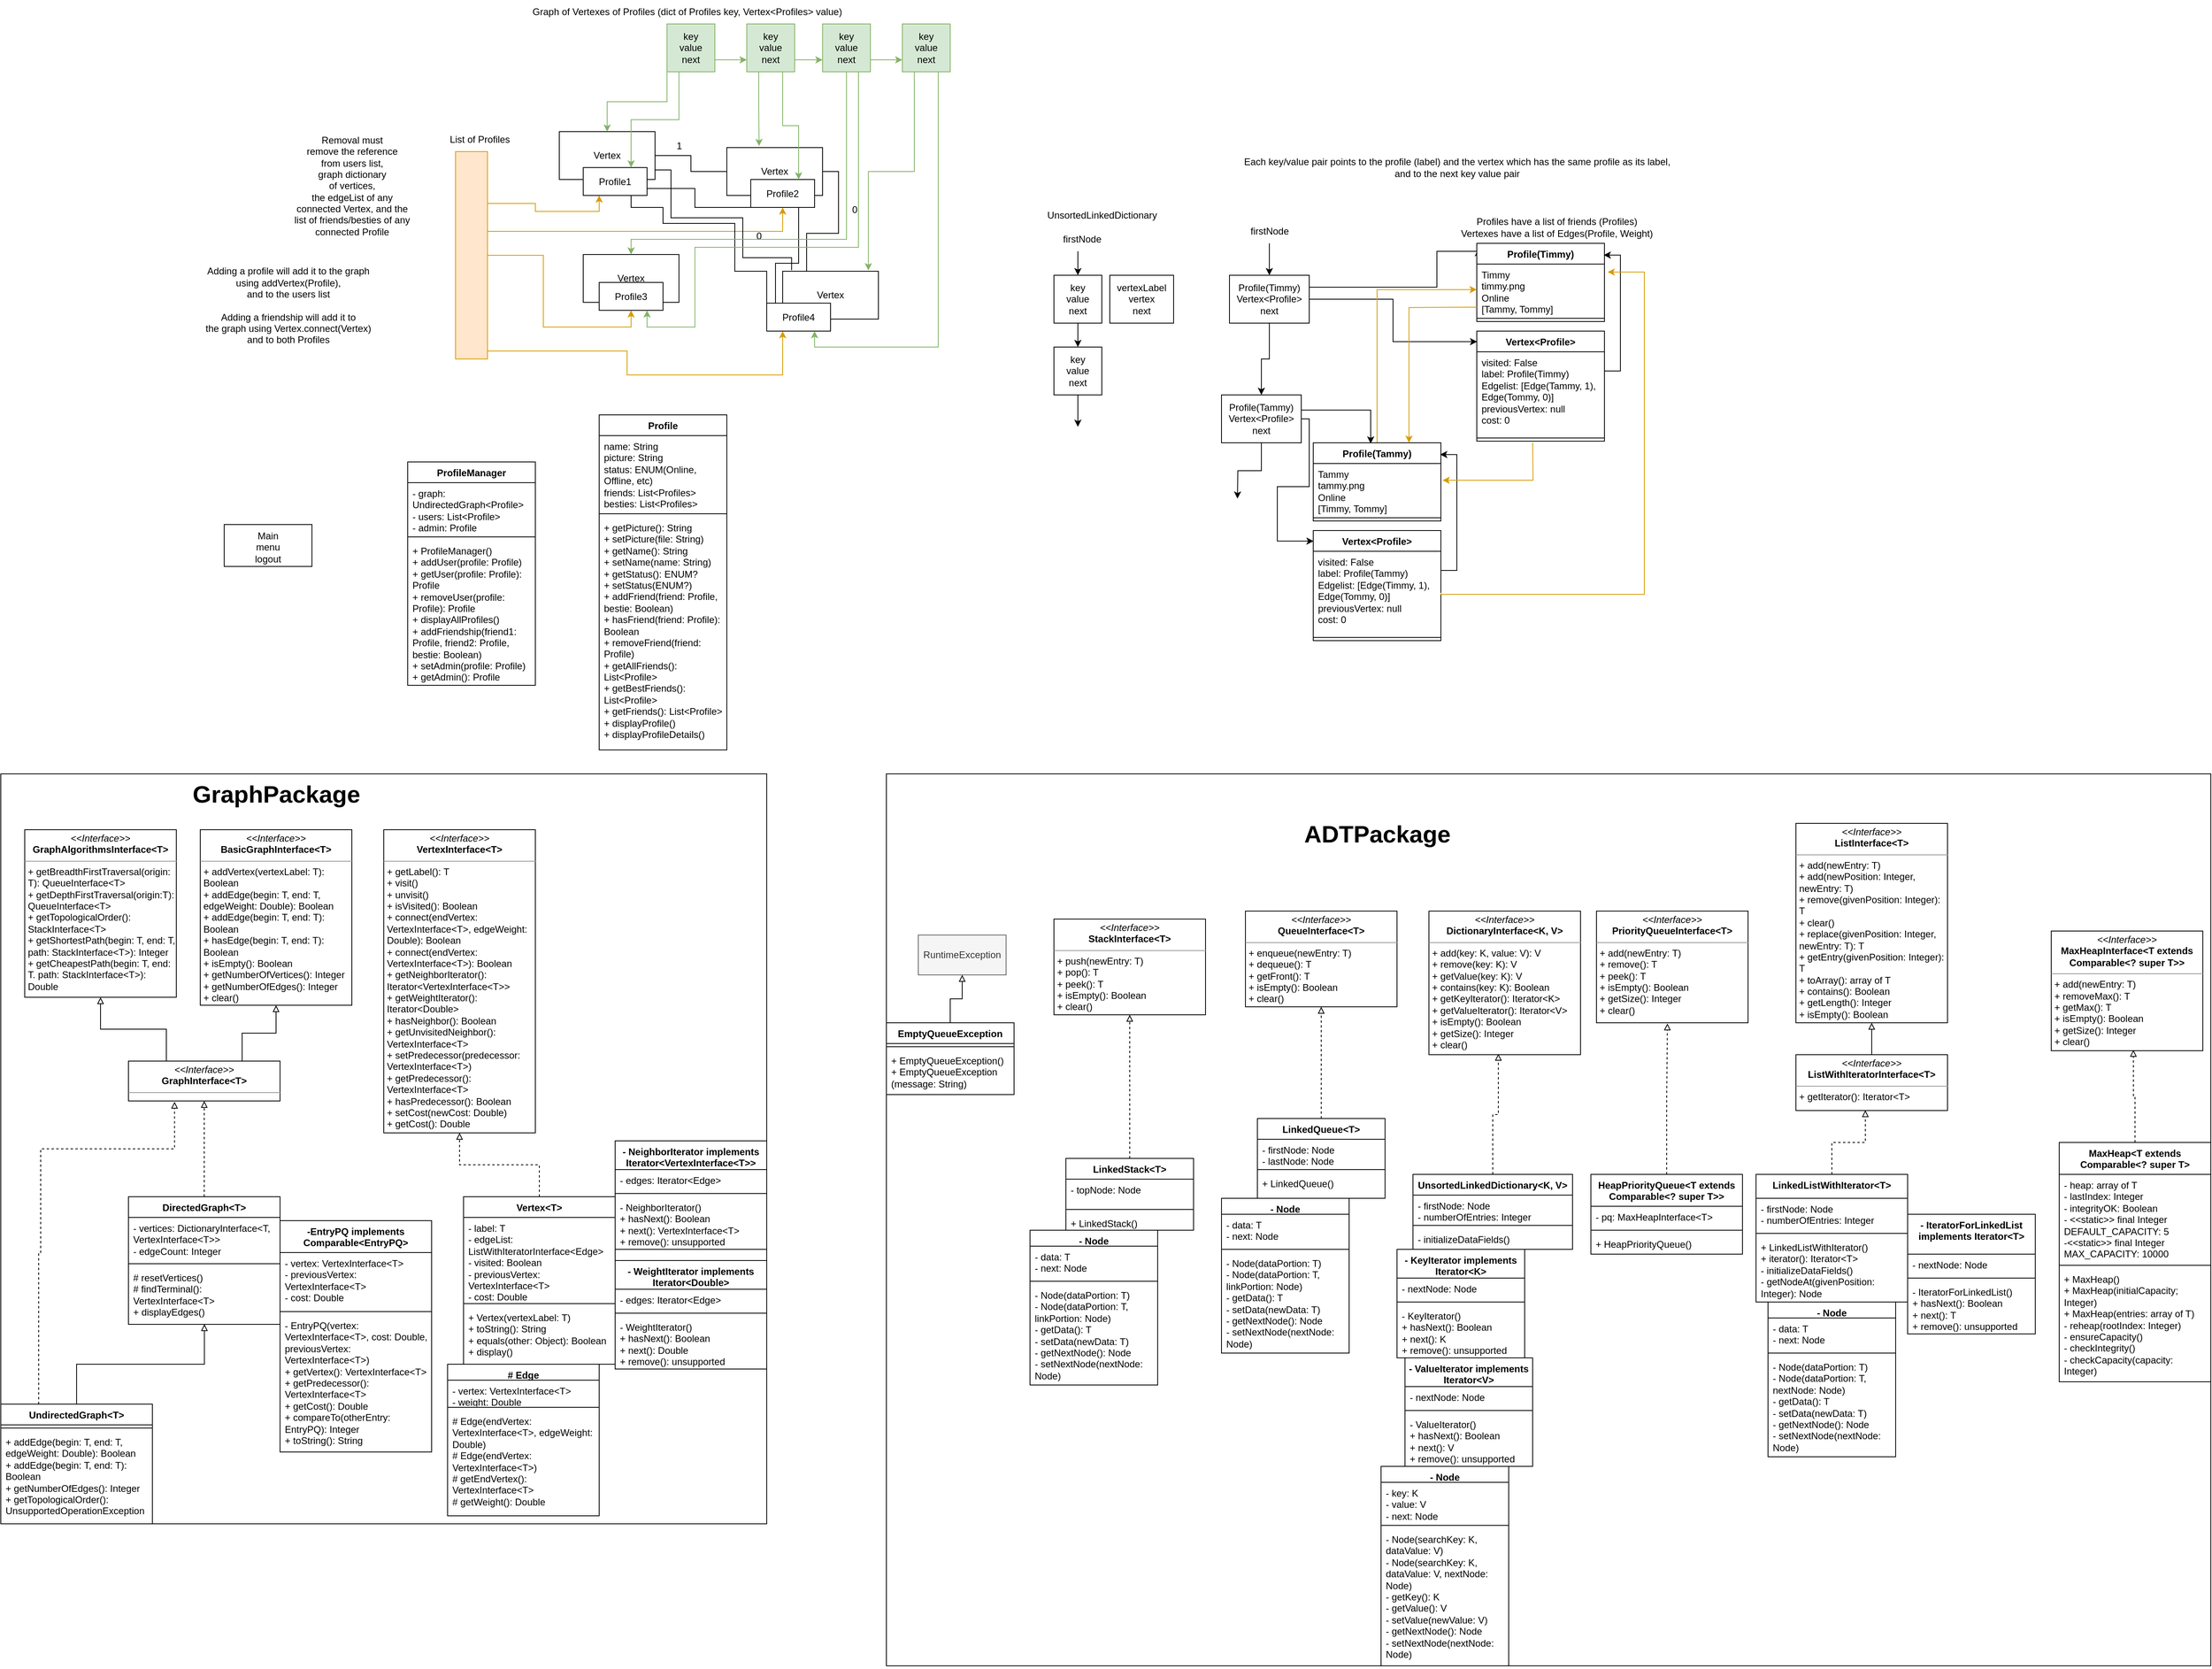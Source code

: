 <mxfile version="22.1.7" type="device">
  <diagram name="Page-1" id="HYe1LKIJQzY3ldaQz6WX">
    <mxGraphModel dx="3387" dy="-205" grid="1" gridSize="10" guides="1" tooltips="1" connect="1" arrows="1" fold="1" page="1" pageScale="1" pageWidth="850" pageHeight="1100" math="0" shadow="0">
      <root>
        <mxCell id="0" />
        <mxCell id="1" parent="0" />
        <mxCell id="C9hXWPLKWbTWLrYmM0g9-20" style="edgeStyle=orthogonalEdgeStyle;rounded=0;orthogonalLoop=1;jettySize=auto;html=1;exitX=0.25;exitY=0;exitDx=0;exitDy=0;entryX=1;entryY=0.5;entryDx=0;entryDy=0;endArrow=none;endFill=0;" edge="1" parent="1" source="C9hXWPLKWbTWLrYmM0g9-16" target="C9hXWPLKWbTWLrYmM0g9-14">
          <mxGeometry relative="1" as="geometry" />
        </mxCell>
        <mxCell id="C9hXWPLKWbTWLrYmM0g9-16" value="Vertex" style="rounded=0;whiteSpace=wrap;html=1;" vertex="1" parent="1">
          <mxGeometry x="-320" y="1470" width="120" height="60" as="geometry" />
        </mxCell>
        <mxCell id="C9hXWPLKWbTWLrYmM0g9-15" value="Vertex" style="rounded=0;whiteSpace=wrap;html=1;" vertex="1" parent="1">
          <mxGeometry x="-570" y="1449" width="120" height="60" as="geometry" />
        </mxCell>
        <mxCell id="C9hXWPLKWbTWLrYmM0g9-14" value="Vertex" style="rounded=0;whiteSpace=wrap;html=1;" vertex="1" parent="1">
          <mxGeometry x="-390" y="1315" width="120" height="60" as="geometry" />
        </mxCell>
        <mxCell id="C9hXWPLKWbTWLrYmM0g9-18" style="edgeStyle=orthogonalEdgeStyle;rounded=0;orthogonalLoop=1;jettySize=auto;html=1;exitX=1;exitY=0.5;exitDx=0;exitDy=0;entryX=0;entryY=0.5;entryDx=0;entryDy=0;endArrow=none;endFill=0;" edge="1" parent="1" source="C9hXWPLKWbTWLrYmM0g9-13" target="C9hXWPLKWbTWLrYmM0g9-14">
          <mxGeometry relative="1" as="geometry" />
        </mxCell>
        <mxCell id="C9hXWPLKWbTWLrYmM0g9-13" value="Vertex" style="rounded=0;whiteSpace=wrap;html=1;" vertex="1" parent="1">
          <mxGeometry x="-600" y="1295" width="120" height="60" as="geometry" />
        </mxCell>
        <mxCell id="cooOkbSMlnfYZ13W8bEg-2" value="key&lt;br&gt;value&lt;br&gt;next" style="rounded=0;whiteSpace=wrap;html=1;" parent="1" vertex="1">
          <mxGeometry x="20" y="1475" width="60" height="60" as="geometry" />
        </mxCell>
        <mxCell id="cooOkbSMlnfYZ13W8bEg-3" value="" style="endArrow=classic;html=1;rounded=0;entryX=0.5;entryY=0;entryDx=0;entryDy=0;" parent="1" target="cooOkbSMlnfYZ13W8bEg-2" edge="1">
          <mxGeometry width="50" height="50" relative="1" as="geometry">
            <mxPoint x="50" y="1445" as="sourcePoint" />
            <mxPoint x="100" y="1395" as="targetPoint" />
          </mxGeometry>
        </mxCell>
        <mxCell id="cooOkbSMlnfYZ13W8bEg-68" style="edgeStyle=orthogonalEdgeStyle;rounded=0;orthogonalLoop=1;jettySize=auto;html=1;exitX=0.5;exitY=1;exitDx=0;exitDy=0;" parent="1" source="cooOkbSMlnfYZ13W8bEg-5" edge="1">
          <mxGeometry relative="1" as="geometry">
            <mxPoint x="50" y="1665" as="targetPoint" />
          </mxGeometry>
        </mxCell>
        <mxCell id="cooOkbSMlnfYZ13W8bEg-5" value="key&lt;br&gt;value&lt;br&gt;next" style="rounded=0;whiteSpace=wrap;html=1;" parent="1" vertex="1">
          <mxGeometry x="20" y="1565" width="60" height="60" as="geometry" />
        </mxCell>
        <mxCell id="cooOkbSMlnfYZ13W8bEg-6" value="" style="endArrow=classic;html=1;rounded=0;entryX=0.5;entryY=0;entryDx=0;entryDy=0;" parent="1" target="cooOkbSMlnfYZ13W8bEg-5" edge="1">
          <mxGeometry width="50" height="50" relative="1" as="geometry">
            <mxPoint x="50" y="1535" as="sourcePoint" />
            <mxPoint x="100" y="1485" as="targetPoint" />
          </mxGeometry>
        </mxCell>
        <mxCell id="cooOkbSMlnfYZ13W8bEg-8" value="vertexLabel&lt;br&gt;vertex&lt;br&gt;next" style="rounded=0;whiteSpace=wrap;html=1;" parent="1" vertex="1">
          <mxGeometry x="90" y="1475" width="80" height="60" as="geometry" />
        </mxCell>
        <mxCell id="cooOkbSMlnfYZ13W8bEg-33" style="edgeStyle=orthogonalEdgeStyle;rounded=0;orthogonalLoop=1;jettySize=auto;html=1;exitX=1;exitY=0.25;exitDx=0;exitDy=0;entryX=0.012;entryY=0.074;entryDx=0;entryDy=0;entryPerimeter=0;" parent="1" source="cooOkbSMlnfYZ13W8bEg-17" target="cooOkbSMlnfYZ13W8bEg-18" edge="1">
          <mxGeometry relative="1" as="geometry">
            <Array as="points">
              <mxPoint x="500" y="1490" />
              <mxPoint x="500" y="1445" />
            </Array>
          </mxGeometry>
        </mxCell>
        <mxCell id="cooOkbSMlnfYZ13W8bEg-39" style="edgeStyle=orthogonalEdgeStyle;rounded=0;orthogonalLoop=1;jettySize=auto;html=1;exitX=1;exitY=0.5;exitDx=0;exitDy=0;entryX=0.003;entryY=0.096;entryDx=0;entryDy=0;entryPerimeter=0;" parent="1" source="cooOkbSMlnfYZ13W8bEg-17" target="cooOkbSMlnfYZ13W8bEg-35" edge="1">
          <mxGeometry relative="1" as="geometry" />
        </mxCell>
        <mxCell id="cooOkbSMlnfYZ13W8bEg-62" style="edgeStyle=orthogonalEdgeStyle;rounded=0;orthogonalLoop=1;jettySize=auto;html=1;exitX=0.5;exitY=1;exitDx=0;exitDy=0;" parent="1" source="cooOkbSMlnfYZ13W8bEg-17" target="cooOkbSMlnfYZ13W8bEg-47" edge="1">
          <mxGeometry relative="1" as="geometry" />
        </mxCell>
        <mxCell id="cooOkbSMlnfYZ13W8bEg-17" value="Profile(Timmy)&lt;br&gt;Vertex&amp;lt;Profile&amp;gt;&lt;br&gt;next" style="rounded=0;whiteSpace=wrap;html=1;" parent="1" vertex="1">
          <mxGeometry x="240" y="1475" width="100" height="60" as="geometry" />
        </mxCell>
        <mxCell id="cooOkbSMlnfYZ13W8bEg-18" value="Profile(Timmy)" style="swimlane;fontStyle=1;align=center;verticalAlign=top;childLayout=stackLayout;horizontal=1;startSize=26;horizontalStack=0;resizeParent=1;resizeParentMax=0;resizeLast=0;collapsible=1;marginBottom=0;whiteSpace=wrap;html=1;" parent="1" vertex="1">
          <mxGeometry x="550" y="1435" width="160" height="98" as="geometry" />
        </mxCell>
        <mxCell id="cooOkbSMlnfYZ13W8bEg-19" value="Timmy&lt;br&gt;timmy.png&lt;br&gt;Online&lt;br&gt;[Tammy, Tommy]" style="text;strokeColor=none;fillColor=none;align=left;verticalAlign=top;spacingLeft=4;spacingRight=4;overflow=hidden;rotatable=0;points=[[0,0.5],[1,0.5]];portConstraint=eastwest;whiteSpace=wrap;html=1;" parent="cooOkbSMlnfYZ13W8bEg-18" vertex="1">
          <mxGeometry y="26" width="160" height="64" as="geometry" />
        </mxCell>
        <mxCell id="cooOkbSMlnfYZ13W8bEg-20" value="" style="line;strokeWidth=1;fillColor=none;align=left;verticalAlign=middle;spacingTop=-1;spacingLeft=3;spacingRight=3;rotatable=0;labelPosition=right;points=[];portConstraint=eastwest;strokeColor=inherit;" parent="cooOkbSMlnfYZ13W8bEg-18" vertex="1">
          <mxGeometry y="90" width="160" height="8" as="geometry" />
        </mxCell>
        <mxCell id="cooOkbSMlnfYZ13W8bEg-23" value="Main&lt;br&gt;menu&lt;br&gt;logout" style="html=1;whiteSpace=wrap;align=center;verticalAlign=top;" parent="1" vertex="1">
          <mxGeometry x="-1020" y="1787.5" width="110" height="52.5" as="geometry" />
        </mxCell>
        <mxCell id="cooOkbSMlnfYZ13W8bEg-35" value="Vertex&amp;lt;Profile&amp;gt;" style="swimlane;fontStyle=1;align=center;verticalAlign=top;childLayout=stackLayout;horizontal=1;startSize=26;horizontalStack=0;resizeParent=1;resizeParentMax=0;resizeLast=0;collapsible=1;marginBottom=0;whiteSpace=wrap;html=1;" parent="1" vertex="1">
          <mxGeometry x="550" y="1545" width="160" height="138" as="geometry" />
        </mxCell>
        <mxCell id="cooOkbSMlnfYZ13W8bEg-36" value="visited: False&lt;br&gt;label: Profile(Timmy)&lt;br&gt;Edgelist: [Edge(Tammy, 1), Edge(Tommy, 0)]&lt;br&gt;previousVertex: null&lt;br&gt;cost: 0" style="text;strokeColor=none;fillColor=none;align=left;verticalAlign=top;spacingLeft=4;spacingRight=4;overflow=hidden;rotatable=0;points=[[0,0.5],[1,0.5]];portConstraint=eastwest;whiteSpace=wrap;html=1;" parent="cooOkbSMlnfYZ13W8bEg-35" vertex="1">
          <mxGeometry y="26" width="160" height="104" as="geometry" />
        </mxCell>
        <mxCell id="cooOkbSMlnfYZ13W8bEg-37" value="" style="line;strokeWidth=1;fillColor=none;align=left;verticalAlign=middle;spacingTop=-1;spacingLeft=3;spacingRight=3;rotatable=0;labelPosition=right;points=[];portConstraint=eastwest;strokeColor=inherit;" parent="cooOkbSMlnfYZ13W8bEg-35" vertex="1">
          <mxGeometry y="130" width="160" height="8" as="geometry" />
        </mxCell>
        <mxCell id="cooOkbSMlnfYZ13W8bEg-40" style="edgeStyle=orthogonalEdgeStyle;rounded=0;orthogonalLoop=1;jettySize=auto;html=1;exitX=1;exitY=0.5;exitDx=0;exitDy=0;entryX=0.994;entryY=0.15;entryDx=0;entryDy=0;entryPerimeter=0;" parent="1" source="cooOkbSMlnfYZ13W8bEg-36" target="cooOkbSMlnfYZ13W8bEg-18" edge="1">
          <mxGeometry relative="1" as="geometry">
            <Array as="points">
              <mxPoint x="710" y="1595" />
              <mxPoint x="730" y="1595" />
              <mxPoint x="730" y="1450" />
            </Array>
          </mxGeometry>
        </mxCell>
        <mxCell id="cooOkbSMlnfYZ13W8bEg-41" value="Profile" style="swimlane;fontStyle=1;align=center;verticalAlign=top;childLayout=stackLayout;horizontal=1;startSize=26;horizontalStack=0;resizeParent=1;resizeParentMax=0;resizeLast=0;collapsible=1;marginBottom=0;whiteSpace=wrap;html=1;" parent="1" vertex="1">
          <mxGeometry x="-550" y="1650" width="160" height="420" as="geometry" />
        </mxCell>
        <mxCell id="cooOkbSMlnfYZ13W8bEg-42" value="name: String&lt;br&gt;picture: String&lt;br&gt;status: ENUM(Online, Offline, etc)&lt;br&gt;friends: List&amp;lt;Profiles&amp;gt;&lt;br&gt;besties: List&amp;lt;Profiles&amp;gt;" style="text;strokeColor=none;fillColor=none;align=left;verticalAlign=top;spacingLeft=4;spacingRight=4;overflow=hidden;rotatable=0;points=[[0,0.5],[1,0.5]];portConstraint=eastwest;whiteSpace=wrap;html=1;" parent="cooOkbSMlnfYZ13W8bEg-41" vertex="1">
          <mxGeometry y="26" width="160" height="94" as="geometry" />
        </mxCell>
        <mxCell id="cooOkbSMlnfYZ13W8bEg-43" value="" style="line;strokeWidth=1;fillColor=none;align=left;verticalAlign=middle;spacingTop=-1;spacingLeft=3;spacingRight=3;rotatable=0;labelPosition=right;points=[];portConstraint=eastwest;strokeColor=inherit;" parent="cooOkbSMlnfYZ13W8bEg-41" vertex="1">
          <mxGeometry y="120" width="160" height="8" as="geometry" />
        </mxCell>
        <mxCell id="cooOkbSMlnfYZ13W8bEg-44" value="+ getPicture(): String&lt;br&gt;+ setPicture(file: String)&lt;br&gt;+ getName(): String&lt;br&gt;+ setName(name: String)&lt;br&gt;+ getStatus(): ENUM?&lt;br&gt;+ setStatus(ENUM?)&lt;br&gt;+ addFriend(friend: Profile, bestie: Boolean)&lt;br&gt;+ hasFriend(friend: Profile): Boolean&lt;br&gt;+ removeFriend(friend: Profile)&lt;br&gt;+ getAllFriends(): List&amp;lt;Profile&amp;gt;&lt;br&gt;+ getBestFriends(): List&amp;lt;Profile&amp;gt;&lt;br&gt;+ getFriends(): List&amp;lt;Profile&amp;gt;&lt;br&gt;+ displayProfile()&lt;br&gt;+ displayProfileDetails()" style="text;strokeColor=none;fillColor=none;align=left;verticalAlign=top;spacingLeft=4;spacingRight=4;overflow=hidden;rotatable=0;points=[[0,0.5],[1,0.5]];portConstraint=eastwest;whiteSpace=wrap;html=1;" parent="cooOkbSMlnfYZ13W8bEg-41" vertex="1">
          <mxGeometry y="128" width="160" height="292" as="geometry" />
        </mxCell>
        <mxCell id="cooOkbSMlnfYZ13W8bEg-46" style="edgeStyle=orthogonalEdgeStyle;rounded=0;orthogonalLoop=1;jettySize=auto;html=1;exitX=1;exitY=0.5;exitDx=0;exitDy=0;entryX=0.003;entryY=0.096;entryDx=0;entryDy=0;entryPerimeter=0;" parent="1" source="cooOkbSMlnfYZ13W8bEg-47" target="cooOkbSMlnfYZ13W8bEg-51" edge="1">
          <mxGeometry relative="1" as="geometry">
            <Array as="points">
              <mxPoint x="340" y="1655" />
              <mxPoint x="340" y="1740" />
              <mxPoint x="300" y="1740" />
              <mxPoint x="300" y="1808" />
            </Array>
          </mxGeometry>
        </mxCell>
        <mxCell id="cooOkbSMlnfYZ13W8bEg-55" style="edgeStyle=orthogonalEdgeStyle;rounded=0;orthogonalLoop=1;jettySize=auto;html=1;exitX=1;exitY=0.25;exitDx=0;exitDy=0;entryX=0.45;entryY=-0.031;entryDx=0;entryDy=0;entryPerimeter=0;" parent="1" edge="1">
          <mxGeometry relative="1" as="geometry">
            <mxPoint x="330" y="1644" as="sourcePoint" />
            <mxPoint x="417" y="1685.962" as="targetPoint" />
            <Array as="points">
              <mxPoint x="417" y="1644" />
            </Array>
          </mxGeometry>
        </mxCell>
        <mxCell id="cooOkbSMlnfYZ13W8bEg-63" style="edgeStyle=orthogonalEdgeStyle;rounded=0;orthogonalLoop=1;jettySize=auto;html=1;exitX=0.5;exitY=1;exitDx=0;exitDy=0;" parent="1" source="cooOkbSMlnfYZ13W8bEg-47" edge="1">
          <mxGeometry relative="1" as="geometry">
            <mxPoint x="250" y="1755" as="targetPoint" />
          </mxGeometry>
        </mxCell>
        <mxCell id="cooOkbSMlnfYZ13W8bEg-47" value="Profile(Tammy)&lt;br&gt;Vertex&amp;lt;Profile&amp;gt;&lt;br&gt;next" style="rounded=0;whiteSpace=wrap;html=1;" parent="1" vertex="1">
          <mxGeometry x="230" y="1625" width="100" height="60" as="geometry" />
        </mxCell>
        <mxCell id="cooOkbSMlnfYZ13W8bEg-60" style="edgeStyle=orthogonalEdgeStyle;rounded=0;orthogonalLoop=1;jettySize=auto;html=1;exitX=0.5;exitY=0;exitDx=0;exitDy=0;entryX=0;entryY=0.5;entryDx=0;entryDy=0;fillColor=#ffe6cc;strokeColor=#d79b00;" parent="1" source="cooOkbSMlnfYZ13W8bEg-48" target="cooOkbSMlnfYZ13W8bEg-19" edge="1">
          <mxGeometry relative="1" as="geometry" />
        </mxCell>
        <mxCell id="cooOkbSMlnfYZ13W8bEg-48" value="Profile(Tammy)" style="swimlane;fontStyle=1;align=center;verticalAlign=top;childLayout=stackLayout;horizontal=1;startSize=26;horizontalStack=0;resizeParent=1;resizeParentMax=0;resizeLast=0;collapsible=1;marginBottom=0;whiteSpace=wrap;html=1;" parent="1" vertex="1">
          <mxGeometry x="345" y="1685" width="160" height="98" as="geometry" />
        </mxCell>
        <mxCell id="cooOkbSMlnfYZ13W8bEg-49" value="Tammy&lt;br&gt;tammy.png&lt;br&gt;Online&lt;br&gt;[Timmy, Tommy]" style="text;strokeColor=none;fillColor=none;align=left;verticalAlign=top;spacingLeft=4;spacingRight=4;overflow=hidden;rotatable=0;points=[[0,0.5],[1,0.5]];portConstraint=eastwest;whiteSpace=wrap;html=1;" parent="cooOkbSMlnfYZ13W8bEg-48" vertex="1">
          <mxGeometry y="26" width="160" height="64" as="geometry" />
        </mxCell>
        <mxCell id="cooOkbSMlnfYZ13W8bEg-50" value="" style="line;strokeWidth=1;fillColor=none;align=left;verticalAlign=middle;spacingTop=-1;spacingLeft=3;spacingRight=3;rotatable=0;labelPosition=right;points=[];portConstraint=eastwest;strokeColor=inherit;" parent="cooOkbSMlnfYZ13W8bEg-48" vertex="1">
          <mxGeometry y="90" width="160" height="8" as="geometry" />
        </mxCell>
        <mxCell id="cooOkbSMlnfYZ13W8bEg-51" value="Vertex&amp;lt;Profile&amp;gt;" style="swimlane;fontStyle=1;align=center;verticalAlign=top;childLayout=stackLayout;horizontal=1;startSize=26;horizontalStack=0;resizeParent=1;resizeParentMax=0;resizeLast=0;collapsible=1;marginBottom=0;whiteSpace=wrap;html=1;" parent="1" vertex="1">
          <mxGeometry x="345" y="1795" width="160" height="138" as="geometry" />
        </mxCell>
        <mxCell id="cooOkbSMlnfYZ13W8bEg-52" value="visited: False&lt;br&gt;label: Profile(Tammy)&lt;br&gt;Edgelist: [Edge(Timmy, 1), Edge(Tommy, 0)]&lt;br&gt;previousVertex: null&lt;br&gt;cost: 0" style="text;strokeColor=none;fillColor=none;align=left;verticalAlign=top;spacingLeft=4;spacingRight=4;overflow=hidden;rotatable=0;points=[[0,0.5],[1,0.5]];portConstraint=eastwest;whiteSpace=wrap;html=1;" parent="cooOkbSMlnfYZ13W8bEg-51" vertex="1">
          <mxGeometry y="26" width="160" height="104" as="geometry" />
        </mxCell>
        <mxCell id="cooOkbSMlnfYZ13W8bEg-53" value="" style="line;strokeWidth=1;fillColor=none;align=left;verticalAlign=middle;spacingTop=-1;spacingLeft=3;spacingRight=3;rotatable=0;labelPosition=right;points=[];portConstraint=eastwest;strokeColor=inherit;" parent="cooOkbSMlnfYZ13W8bEg-51" vertex="1">
          <mxGeometry y="130" width="160" height="8" as="geometry" />
        </mxCell>
        <mxCell id="cooOkbSMlnfYZ13W8bEg-54" style="edgeStyle=orthogonalEdgeStyle;rounded=0;orthogonalLoop=1;jettySize=auto;html=1;exitX=1;exitY=0.5;exitDx=0;exitDy=0;entryX=0.994;entryY=0.15;entryDx=0;entryDy=0;entryPerimeter=0;" parent="1" source="cooOkbSMlnfYZ13W8bEg-52" target="cooOkbSMlnfYZ13W8bEg-48" edge="1">
          <mxGeometry relative="1" as="geometry">
            <Array as="points">
              <mxPoint x="505" y="1845" />
              <mxPoint x="525" y="1845" />
              <mxPoint x="525" y="1700" />
            </Array>
          </mxGeometry>
        </mxCell>
        <mxCell id="cooOkbSMlnfYZ13W8bEg-58" style="edgeStyle=orthogonalEdgeStyle;rounded=0;orthogonalLoop=1;jettySize=auto;html=1;exitX=0;exitY=0.5;exitDx=0;exitDy=0;entryX=1.013;entryY=0.328;entryDx=0;entryDy=0;entryPerimeter=0;fillColor=#ffe6cc;strokeColor=#d79b00;" parent="1" target="cooOkbSMlnfYZ13W8bEg-49" edge="1">
          <mxGeometry relative="1" as="geometry">
            <mxPoint x="620" y="1685" as="sourcePoint" />
            <mxPoint x="558.04" y="1747" as="targetPoint" />
          </mxGeometry>
        </mxCell>
        <mxCell id="cooOkbSMlnfYZ13W8bEg-59" style="edgeStyle=orthogonalEdgeStyle;rounded=0;orthogonalLoop=1;jettySize=auto;html=1;exitX=1;exitY=0.5;exitDx=0;exitDy=0;entryX=1.025;entryY=0.156;entryDx=0;entryDy=0;entryPerimeter=0;fillColor=#ffe6cc;strokeColor=#d79b00;" parent="1" source="cooOkbSMlnfYZ13W8bEg-52" target="cooOkbSMlnfYZ13W8bEg-19" edge="1">
          <mxGeometry relative="1" as="geometry">
            <Array as="points">
              <mxPoint x="505" y="1875" />
              <mxPoint x="760" y="1875" />
              <mxPoint x="760" y="1471" />
            </Array>
          </mxGeometry>
        </mxCell>
        <mxCell id="cooOkbSMlnfYZ13W8bEg-61" style="edgeStyle=orthogonalEdgeStyle;rounded=0;orthogonalLoop=1;jettySize=auto;html=1;exitX=0;exitY=0.5;exitDx=0;exitDy=0;fillColor=#ffe6cc;strokeColor=#d79b00;entryX=0.75;entryY=0;entryDx=0;entryDy=0;" parent="1" target="cooOkbSMlnfYZ13W8bEg-48" edge="1">
          <mxGeometry relative="1" as="geometry">
            <mxPoint x="550" y="1515" as="sourcePoint" />
            <mxPoint x="463" y="1615" as="targetPoint" />
          </mxGeometry>
        </mxCell>
        <mxCell id="cooOkbSMlnfYZ13W8bEg-65" value="Each key/value pair points to the profile (label) and the vertex which has the same profile as its label,&lt;br&gt;and to the next key value pair" style="text;html=1;align=center;verticalAlign=middle;resizable=0;points=[];autosize=1;strokeColor=none;fillColor=none;" parent="1" vertex="1">
          <mxGeometry x="245" y="1320" width="560" height="40" as="geometry" />
        </mxCell>
        <mxCell id="cooOkbSMlnfYZ13W8bEg-66" value="firstNode" style="text;html=1;align=center;verticalAlign=middle;resizable=0;points=[];autosize=1;strokeColor=none;fillColor=none;" parent="1" vertex="1">
          <mxGeometry x="20" y="1415" width="70" height="30" as="geometry" />
        </mxCell>
        <mxCell id="cooOkbSMlnfYZ13W8bEg-67" value="UnsortedLinkedDictionary" style="text;html=1;align=center;verticalAlign=middle;resizable=0;points=[];autosize=1;strokeColor=none;fillColor=none;" parent="1" vertex="1">
          <mxGeometry y="1385" width="160" height="30" as="geometry" />
        </mxCell>
        <mxCell id="cooOkbSMlnfYZ13W8bEg-70" value="" style="edgeStyle=orthogonalEdgeStyle;rounded=0;orthogonalLoop=1;jettySize=auto;html=1;" parent="1" source="cooOkbSMlnfYZ13W8bEg-69" target="cooOkbSMlnfYZ13W8bEg-17" edge="1">
          <mxGeometry relative="1" as="geometry" />
        </mxCell>
        <mxCell id="cooOkbSMlnfYZ13W8bEg-69" value="firstNode" style="text;html=1;align=center;verticalAlign=middle;resizable=0;points=[];autosize=1;strokeColor=none;fillColor=none;" parent="1" vertex="1">
          <mxGeometry x="255" y="1405" width="70" height="30" as="geometry" />
        </mxCell>
        <mxCell id="cooOkbSMlnfYZ13W8bEg-71" value="Profiles have a list of friends (Profiles)&lt;br&gt;Vertexes have a list of Edges(Profile, Weight)" style="text;html=1;align=center;verticalAlign=middle;resizable=0;points=[];autosize=1;strokeColor=none;fillColor=none;" parent="1" vertex="1">
          <mxGeometry x="520" y="1395" width="260" height="40" as="geometry" />
        </mxCell>
        <mxCell id="9jJaJCgMxhwfUNVwo0DU-75" value="" style="group;fillColor=default;labelBorderColor=default;labelBackgroundColor=none;strokeColor=default;" parent="1" vertex="1" connectable="0">
          <mxGeometry x="-190" y="2100" width="1660" height="1118" as="geometry" />
        </mxCell>
        <mxCell id="9jJaJCgMxhwfUNVwo0DU-1" value="ADTPackage" style="text;html=1;align=center;verticalAlign=middle;resizable=0;points=[];autosize=1;strokeColor=none;fillColor=none;fontSize=30;fontStyle=1" parent="9jJaJCgMxhwfUNVwo0DU-75" vertex="1">
          <mxGeometry x="510" y="50" width="210" height="50" as="geometry" />
        </mxCell>
        <mxCell id="9jJaJCgMxhwfUNVwo0DU-2" value="&lt;p style=&quot;margin:0px;margin-top:4px;text-align:center;&quot;&gt;&lt;i&gt;&amp;lt;&amp;lt;Interface&amp;gt;&amp;gt;&lt;/i&gt;&lt;br&gt;&lt;b&gt;DictionaryInterface&amp;lt;K, V&amp;gt;&lt;/b&gt;&lt;/p&gt;&lt;hr size=&quot;1&quot;&gt;&lt;p style=&quot;margin:0px;margin-left:4px;&quot;&gt;+ add(key: K, value: V): V&lt;/p&gt;&lt;p style=&quot;margin:0px;margin-left:4px;&quot;&gt;+ remove(key: K): V&lt;/p&gt;&lt;p style=&quot;margin:0px;margin-left:4px;&quot;&gt;+ getValue(key: K): V&lt;/p&gt;&lt;p style=&quot;margin:0px;margin-left:4px;&quot;&gt;+ contains(key: K): Boolean&lt;/p&gt;&lt;p style=&quot;margin:0px;margin-left:4px;&quot;&gt;+ getKeyIterator(): Iterator&amp;lt;K&amp;gt;&lt;/p&gt;&lt;p style=&quot;margin:0px;margin-left:4px;&quot;&gt;+ getValueIterator(): Iterator&amp;lt;V&amp;gt;&lt;/p&gt;&lt;p style=&quot;margin:0px;margin-left:4px;&quot;&gt;+ isEmpty(): Boolean&lt;/p&gt;&lt;p style=&quot;margin:0px;margin-left:4px;&quot;&gt;+ getSize(): Integer&lt;/p&gt;&lt;p style=&quot;margin:0px;margin-left:4px;&quot;&gt;+ clear()&lt;/p&gt;" style="verticalAlign=top;align=left;overflow=fill;fontSize=12;fontFamily=Helvetica;html=1;whiteSpace=wrap;" parent="9jJaJCgMxhwfUNVwo0DU-75" vertex="1">
          <mxGeometry x="680" y="172" width="190" height="180" as="geometry" />
        </mxCell>
        <mxCell id="9jJaJCgMxhwfUNVwo0DU-3" value="EmptyQueueException" style="swimlane;fontStyle=1;align=center;verticalAlign=top;childLayout=stackLayout;horizontal=1;startSize=26;horizontalStack=0;resizeParent=1;resizeParentMax=0;resizeLast=0;collapsible=1;marginBottom=0;whiteSpace=wrap;html=1;" parent="9jJaJCgMxhwfUNVwo0DU-75" vertex="1">
          <mxGeometry y="312" width="160" height="90" as="geometry" />
        </mxCell>
        <mxCell id="9jJaJCgMxhwfUNVwo0DU-5" value="" style="line;strokeWidth=1;fillColor=none;align=left;verticalAlign=middle;spacingTop=-1;spacingLeft=3;spacingRight=3;rotatable=0;labelPosition=right;points=[];portConstraint=eastwest;strokeColor=inherit;" parent="9jJaJCgMxhwfUNVwo0DU-3" vertex="1">
          <mxGeometry y="26" width="160" height="8" as="geometry" />
        </mxCell>
        <mxCell id="9jJaJCgMxhwfUNVwo0DU-6" value="+ EmptyQueueException()&lt;br&gt;+ EmptyQueueException&lt;br&gt;(message: String)" style="text;strokeColor=none;fillColor=none;align=left;verticalAlign=top;spacingLeft=4;spacingRight=4;overflow=hidden;rotatable=0;points=[[0,0.5],[1,0.5]];portConstraint=eastwest;whiteSpace=wrap;html=1;" parent="9jJaJCgMxhwfUNVwo0DU-3" vertex="1">
          <mxGeometry y="34" width="160" height="56" as="geometry" />
        </mxCell>
        <mxCell id="9jJaJCgMxhwfUNVwo0DU-7" value="HeapPriorityQueue&amp;lt;T extends Comparable&amp;lt;? super T&amp;gt;&amp;gt;" style="swimlane;fontStyle=1;align=center;verticalAlign=top;childLayout=stackLayout;horizontal=1;startSize=40;horizontalStack=0;resizeParent=1;resizeParentMax=0;resizeLast=0;collapsible=1;marginBottom=0;whiteSpace=wrap;html=1;" parent="9jJaJCgMxhwfUNVwo0DU-75" vertex="1">
          <mxGeometry x="883" y="502" width="190" height="100" as="geometry" />
        </mxCell>
        <mxCell id="9jJaJCgMxhwfUNVwo0DU-8" value="- pq: MaxHeapInterface&amp;lt;T&amp;gt;" style="text;strokeColor=none;fillColor=none;align=left;verticalAlign=top;spacingLeft=4;spacingRight=4;overflow=hidden;rotatable=0;points=[[0,0.5],[1,0.5]];portConstraint=eastwest;whiteSpace=wrap;html=1;" parent="9jJaJCgMxhwfUNVwo0DU-7" vertex="1">
          <mxGeometry y="40" width="190" height="26" as="geometry" />
        </mxCell>
        <mxCell id="9jJaJCgMxhwfUNVwo0DU-9" value="" style="line;strokeWidth=1;fillColor=none;align=left;verticalAlign=middle;spacingTop=-1;spacingLeft=3;spacingRight=3;rotatable=0;labelPosition=right;points=[];portConstraint=eastwest;strokeColor=inherit;" parent="9jJaJCgMxhwfUNVwo0DU-7" vertex="1">
          <mxGeometry y="66" width="190" height="8" as="geometry" />
        </mxCell>
        <mxCell id="9jJaJCgMxhwfUNVwo0DU-10" value="+ HeapPriorityQueue()" style="text;strokeColor=none;fillColor=none;align=left;verticalAlign=top;spacingLeft=4;spacingRight=4;overflow=hidden;rotatable=0;points=[[0,0.5],[1,0.5]];portConstraint=eastwest;whiteSpace=wrap;html=1;" parent="9jJaJCgMxhwfUNVwo0DU-7" vertex="1">
          <mxGeometry y="74" width="190" height="26" as="geometry" />
        </mxCell>
        <mxCell id="9jJaJCgMxhwfUNVwo0DU-11" value="&lt;p style=&quot;margin:0px;margin-top:4px;text-align:center;&quot;&gt;&lt;i&gt;&amp;lt;&amp;lt;Interface&amp;gt;&amp;gt;&lt;/i&gt;&lt;br&gt;&lt;b&gt;PriorityQueueInterface&amp;lt;T&amp;gt;&lt;/b&gt;&lt;/p&gt;&lt;hr size=&quot;1&quot;&gt;&lt;p style=&quot;margin:0px;margin-left:4px;&quot;&gt;+ add(newEntry: T)&lt;/p&gt;&lt;p style=&quot;margin:0px;margin-left:4px;&quot;&gt;+ remove(): T&lt;/p&gt;&lt;p style=&quot;margin:0px;margin-left:4px;&quot;&gt;+ peek(): T&lt;/p&gt;&lt;p style=&quot;margin:0px;margin-left:4px;&quot;&gt;+ isEmpty(): Boolean&lt;/p&gt;&lt;p style=&quot;margin:0px;margin-left:4px;&quot;&gt;+ getSize(): Integer&lt;/p&gt;&lt;p style=&quot;margin:0px;margin-left:4px;&quot;&gt;+ clear()&lt;/p&gt;" style="verticalAlign=top;align=left;overflow=fill;fontSize=12;fontFamily=Helvetica;html=1;whiteSpace=wrap;" parent="9jJaJCgMxhwfUNVwo0DU-75" vertex="1">
          <mxGeometry x="890" y="172" width="190" height="140" as="geometry" />
        </mxCell>
        <mxCell id="9jJaJCgMxhwfUNVwo0DU-12" style="edgeStyle=orthogonalEdgeStyle;rounded=0;orthogonalLoop=1;jettySize=auto;html=1;exitX=0.5;exitY=0;exitDx=0;exitDy=0;entryX=0.468;entryY=1.006;entryDx=0;entryDy=0;entryPerimeter=0;dashed=1;endArrow=block;endFill=0;" parent="9jJaJCgMxhwfUNVwo0DU-75" source="9jJaJCgMxhwfUNVwo0DU-7" target="9jJaJCgMxhwfUNVwo0DU-11" edge="1">
          <mxGeometry relative="1" as="geometry" />
        </mxCell>
        <mxCell id="9jJaJCgMxhwfUNVwo0DU-13" value="&lt;p style=&quot;margin:0px;margin-top:4px;text-align:center;&quot;&gt;&lt;i&gt;&amp;lt;&amp;lt;Interface&amp;gt;&amp;gt;&lt;/i&gt;&lt;br&gt;&lt;b&gt;ListWithIteratorInterface&amp;lt;T&amp;gt;&lt;/b&gt;&lt;/p&gt;&lt;hr size=&quot;1&quot;&gt;&lt;p style=&quot;margin:0px;margin-left:4px;&quot;&gt;+ getIterator(): Iterator&amp;lt;T&amp;gt;&lt;/p&gt;" style="verticalAlign=top;align=left;overflow=fill;fontSize=12;fontFamily=Helvetica;html=1;whiteSpace=wrap;" parent="9jJaJCgMxhwfUNVwo0DU-75" vertex="1">
          <mxGeometry x="1140" y="352" width="190" height="70" as="geometry" />
        </mxCell>
        <mxCell id="9jJaJCgMxhwfUNVwo0DU-18" style="edgeStyle=orthogonalEdgeStyle;rounded=0;orthogonalLoop=1;jettySize=auto;html=1;exitX=0.5;exitY=0;exitDx=0;exitDy=0;entryX=0.458;entryY=0.994;entryDx=0;entryDy=0;entryPerimeter=0;dashed=1;endArrow=block;endFill=0;" parent="9jJaJCgMxhwfUNVwo0DU-75" source="9jJaJCgMxhwfUNVwo0DU-14" target="9jJaJCgMxhwfUNVwo0DU-13" edge="1">
          <mxGeometry relative="1" as="geometry" />
        </mxCell>
        <mxCell id="9jJaJCgMxhwfUNVwo0DU-14" value="LinkedListWithIterator&amp;lt;T&amp;gt;" style="swimlane;fontStyle=1;align=center;verticalAlign=top;childLayout=stackLayout;horizontal=1;startSize=30;horizontalStack=0;resizeParent=1;resizeParentMax=0;resizeLast=0;collapsible=1;marginBottom=0;whiteSpace=wrap;html=1;" parent="9jJaJCgMxhwfUNVwo0DU-75" vertex="1">
          <mxGeometry x="1090" y="502" width="190" height="160" as="geometry" />
        </mxCell>
        <mxCell id="9jJaJCgMxhwfUNVwo0DU-15" value="- firstNode: Node&lt;br&gt;- numberOfEntries: Integer" style="text;strokeColor=none;fillColor=none;align=left;verticalAlign=top;spacingLeft=4;spacingRight=4;overflow=hidden;rotatable=0;points=[[0,0.5],[1,0.5]];portConstraint=eastwest;whiteSpace=wrap;html=1;" parent="9jJaJCgMxhwfUNVwo0DU-14" vertex="1">
          <mxGeometry y="30" width="190" height="40" as="geometry" />
        </mxCell>
        <mxCell id="9jJaJCgMxhwfUNVwo0DU-16" value="" style="line;strokeWidth=1;fillColor=none;align=left;verticalAlign=middle;spacingTop=-1;spacingLeft=3;spacingRight=3;rotatable=0;labelPosition=right;points=[];portConstraint=eastwest;strokeColor=inherit;" parent="9jJaJCgMxhwfUNVwo0DU-14" vertex="1">
          <mxGeometry y="70" width="190" height="8" as="geometry" />
        </mxCell>
        <mxCell id="9jJaJCgMxhwfUNVwo0DU-17" value="+ LinkedListWithIterator()&lt;br&gt;+ iterator(): Iterator&amp;lt;T&amp;gt;&lt;br&gt;- initializeDataFields()&lt;br&gt;- getNodeAt(givenPosition: Integer): Node" style="text;strokeColor=none;fillColor=none;align=left;verticalAlign=top;spacingLeft=4;spacingRight=4;overflow=hidden;rotatable=0;points=[[0,0.5],[1,0.5]];portConstraint=eastwest;whiteSpace=wrap;html=1;" parent="9jJaJCgMxhwfUNVwo0DU-14" vertex="1">
          <mxGeometry y="78" width="190" height="82" as="geometry" />
        </mxCell>
        <mxCell id="9jJaJCgMxhwfUNVwo0DU-19" value="- IteratorForLinkedList implements Iterator&amp;lt;T&amp;gt;" style="swimlane;fontStyle=1;align=center;verticalAlign=top;childLayout=stackLayout;horizontal=1;startSize=50;horizontalStack=0;resizeParent=1;resizeParentMax=0;resizeLast=0;collapsible=1;marginBottom=0;whiteSpace=wrap;html=1;" parent="9jJaJCgMxhwfUNVwo0DU-75" vertex="1">
          <mxGeometry x="1280" y="552" width="160" height="150" as="geometry" />
        </mxCell>
        <mxCell id="9jJaJCgMxhwfUNVwo0DU-20" value="- nextNode: Node" style="text;strokeColor=none;fillColor=none;align=left;verticalAlign=top;spacingLeft=4;spacingRight=4;overflow=hidden;rotatable=0;points=[[0,0.5],[1,0.5]];portConstraint=eastwest;whiteSpace=wrap;html=1;" parent="9jJaJCgMxhwfUNVwo0DU-19" vertex="1">
          <mxGeometry y="50" width="160" height="26" as="geometry" />
        </mxCell>
        <mxCell id="9jJaJCgMxhwfUNVwo0DU-21" value="" style="line;strokeWidth=1;fillColor=none;align=left;verticalAlign=middle;spacingTop=-1;spacingLeft=3;spacingRight=3;rotatable=0;labelPosition=right;points=[];portConstraint=eastwest;strokeColor=inherit;" parent="9jJaJCgMxhwfUNVwo0DU-19" vertex="1">
          <mxGeometry y="76" width="160" height="8" as="geometry" />
        </mxCell>
        <mxCell id="9jJaJCgMxhwfUNVwo0DU-22" value="- IteratorForLinkedList()&lt;br&gt;+ hasNext(): Boolean&lt;br&gt;+ next(): T&lt;br&gt;+ remove(): unsupported" style="text;strokeColor=none;fillColor=none;align=left;verticalAlign=top;spacingLeft=4;spacingRight=4;overflow=hidden;rotatable=0;points=[[0,0.5],[1,0.5]];portConstraint=eastwest;whiteSpace=wrap;html=1;" parent="9jJaJCgMxhwfUNVwo0DU-19" vertex="1">
          <mxGeometry y="84" width="160" height="66" as="geometry" />
        </mxCell>
        <mxCell id="9jJaJCgMxhwfUNVwo0DU-23" value="- Node" style="swimlane;fontStyle=1;align=center;verticalAlign=top;childLayout=stackLayout;horizontal=1;startSize=20;horizontalStack=0;resizeParent=1;resizeParentMax=0;resizeLast=0;collapsible=1;marginBottom=0;whiteSpace=wrap;html=1;" parent="9jJaJCgMxhwfUNVwo0DU-75" vertex="1">
          <mxGeometry x="1105" y="662" width="160" height="194" as="geometry" />
        </mxCell>
        <mxCell id="9jJaJCgMxhwfUNVwo0DU-24" value="- data: T&lt;br&gt;- next: Node" style="text;strokeColor=none;fillColor=none;align=left;verticalAlign=top;spacingLeft=4;spacingRight=4;overflow=hidden;rotatable=0;points=[[0,0.5],[1,0.5]];portConstraint=eastwest;whiteSpace=wrap;html=1;" parent="9jJaJCgMxhwfUNVwo0DU-23" vertex="1">
          <mxGeometry y="20" width="160" height="40" as="geometry" />
        </mxCell>
        <mxCell id="9jJaJCgMxhwfUNVwo0DU-25" value="" style="line;strokeWidth=1;fillColor=none;align=left;verticalAlign=middle;spacingTop=-1;spacingLeft=3;spacingRight=3;rotatable=0;labelPosition=right;points=[];portConstraint=eastwest;strokeColor=inherit;" parent="9jJaJCgMxhwfUNVwo0DU-23" vertex="1">
          <mxGeometry y="60" width="160" height="8" as="geometry" />
        </mxCell>
        <mxCell id="9jJaJCgMxhwfUNVwo0DU-26" value="- Node(dataPortion: T)&lt;br&gt;- Node(dataPortion: T, nextNode: Node)&lt;br&gt;- getData(): T&lt;br&gt;- setData(newData: T)&lt;br&gt;- getNextNode(): Node&lt;br&gt;- setNextNode(nextNode: Node)" style="text;strokeColor=none;fillColor=none;align=left;verticalAlign=top;spacingLeft=4;spacingRight=4;overflow=hidden;rotatable=0;points=[[0,0.5],[1,0.5]];portConstraint=eastwest;whiteSpace=wrap;html=1;" parent="9jJaJCgMxhwfUNVwo0DU-23" vertex="1">
          <mxGeometry y="68" width="160" height="126" as="geometry" />
        </mxCell>
        <mxCell id="9jJaJCgMxhwfUNVwo0DU-27" value="&lt;p style=&quot;margin:0px;margin-top:4px;text-align:center;&quot;&gt;&lt;i&gt;&amp;lt;&amp;lt;Interface&amp;gt;&amp;gt;&lt;/i&gt;&lt;br&gt;&lt;b&gt;QueueInterface&amp;lt;T&amp;gt;&lt;/b&gt;&lt;/p&gt;&lt;hr size=&quot;1&quot;&gt;&lt;p style=&quot;margin:0px;margin-left:4px;&quot;&gt;+ enqueue(newEntry: T)&lt;/p&gt;&lt;p style=&quot;margin:0px;margin-left:4px;&quot;&gt;+ dequeue(): T&lt;/p&gt;&lt;p style=&quot;margin:0px;margin-left:4px;&quot;&gt;+ getFront(): T&lt;/p&gt;&lt;p style=&quot;margin:0px;margin-left:4px;&quot;&gt;+ isEmpty(): Boolean&lt;/p&gt;&lt;p style=&quot;margin:0px;margin-left:4px;&quot;&gt;+ clear()&lt;/p&gt;" style="verticalAlign=top;align=left;overflow=fill;fontSize=12;fontFamily=Helvetica;html=1;whiteSpace=wrap;" parent="9jJaJCgMxhwfUNVwo0DU-75" vertex="1">
          <mxGeometry x="450" y="172" width="190" height="120" as="geometry" />
        </mxCell>
        <mxCell id="9jJaJCgMxhwfUNVwo0DU-37" style="edgeStyle=orthogonalEdgeStyle;rounded=0;orthogonalLoop=1;jettySize=auto;html=1;exitX=0.5;exitY=0;exitDx=0;exitDy=0;entryX=0.5;entryY=1;entryDx=0;entryDy=0;dashed=1;endArrow=block;endFill=0;" parent="9jJaJCgMxhwfUNVwo0DU-75" source="9jJaJCgMxhwfUNVwo0DU-28" target="9jJaJCgMxhwfUNVwo0DU-27" edge="1">
          <mxGeometry relative="1" as="geometry" />
        </mxCell>
        <mxCell id="9jJaJCgMxhwfUNVwo0DU-28" value="LinkedQueue&amp;lt;T&amp;gt;" style="swimlane;fontStyle=1;align=center;verticalAlign=top;childLayout=stackLayout;horizontal=1;startSize=26;horizontalStack=0;resizeParent=1;resizeParentMax=0;resizeLast=0;collapsible=1;marginBottom=0;whiteSpace=wrap;html=1;" parent="9jJaJCgMxhwfUNVwo0DU-75" vertex="1">
          <mxGeometry x="465" y="432" width="160" height="100" as="geometry" />
        </mxCell>
        <mxCell id="9jJaJCgMxhwfUNVwo0DU-29" value="- firstNode: Node&lt;br&gt;- lastNode: Node" style="text;strokeColor=none;fillColor=none;align=left;verticalAlign=top;spacingLeft=4;spacingRight=4;overflow=hidden;rotatable=0;points=[[0,0.5],[1,0.5]];portConstraint=eastwest;whiteSpace=wrap;html=1;" parent="9jJaJCgMxhwfUNVwo0DU-28" vertex="1">
          <mxGeometry y="26" width="160" height="34" as="geometry" />
        </mxCell>
        <mxCell id="9jJaJCgMxhwfUNVwo0DU-30" value="" style="line;strokeWidth=1;fillColor=none;align=left;verticalAlign=middle;spacingTop=-1;spacingLeft=3;spacingRight=3;rotatable=0;labelPosition=right;points=[];portConstraint=eastwest;strokeColor=inherit;" parent="9jJaJCgMxhwfUNVwo0DU-28" vertex="1">
          <mxGeometry y="60" width="160" height="8" as="geometry" />
        </mxCell>
        <mxCell id="9jJaJCgMxhwfUNVwo0DU-31" value="+ LinkedQueue()" style="text;strokeColor=none;fillColor=none;align=left;verticalAlign=top;spacingLeft=4;spacingRight=4;overflow=hidden;rotatable=0;points=[[0,0.5],[1,0.5]];portConstraint=eastwest;whiteSpace=wrap;html=1;" parent="9jJaJCgMxhwfUNVwo0DU-28" vertex="1">
          <mxGeometry y="68" width="160" height="32" as="geometry" />
        </mxCell>
        <mxCell id="9jJaJCgMxhwfUNVwo0DU-32" value="- Node" style="swimlane;fontStyle=1;align=center;verticalAlign=top;childLayout=stackLayout;horizontal=1;startSize=20;horizontalStack=0;resizeParent=1;resizeParentMax=0;resizeLast=0;collapsible=1;marginBottom=0;whiteSpace=wrap;html=1;" parent="9jJaJCgMxhwfUNVwo0DU-75" vertex="1">
          <mxGeometry x="420" y="532" width="160" height="194" as="geometry" />
        </mxCell>
        <mxCell id="9jJaJCgMxhwfUNVwo0DU-33" value="- data: T&lt;br&gt;- next: Node" style="text;strokeColor=none;fillColor=none;align=left;verticalAlign=top;spacingLeft=4;spacingRight=4;overflow=hidden;rotatable=0;points=[[0,0.5],[1,0.5]];portConstraint=eastwest;whiteSpace=wrap;html=1;" parent="9jJaJCgMxhwfUNVwo0DU-32" vertex="1">
          <mxGeometry y="20" width="160" height="40" as="geometry" />
        </mxCell>
        <mxCell id="9jJaJCgMxhwfUNVwo0DU-34" value="" style="line;strokeWidth=1;fillColor=none;align=left;verticalAlign=middle;spacingTop=-1;spacingLeft=3;spacingRight=3;rotatable=0;labelPosition=right;points=[];portConstraint=eastwest;strokeColor=inherit;" parent="9jJaJCgMxhwfUNVwo0DU-32" vertex="1">
          <mxGeometry y="60" width="160" height="8" as="geometry" />
        </mxCell>
        <mxCell id="9jJaJCgMxhwfUNVwo0DU-35" value="- Node(dataPortion: T)&lt;br&gt;- Node(dataPortion: T, linkPortion: Node)&lt;br&gt;- getData(): T&lt;br&gt;- setData(newData: T)&lt;br&gt;- getNextNode(): Node&lt;br&gt;- setNextNode(nextNode: Node)" style="text;strokeColor=none;fillColor=none;align=left;verticalAlign=top;spacingLeft=4;spacingRight=4;overflow=hidden;rotatable=0;points=[[0,0.5],[1,0.5]];portConstraint=eastwest;whiteSpace=wrap;html=1;" parent="9jJaJCgMxhwfUNVwo0DU-32" vertex="1">
          <mxGeometry y="68" width="160" height="126" as="geometry" />
        </mxCell>
        <mxCell id="9jJaJCgMxhwfUNVwo0DU-36" value="&lt;p style=&quot;margin:0px;margin-top:4px;text-align:center;&quot;&gt;&lt;i&gt;&amp;lt;&amp;lt;Interface&amp;gt;&amp;gt;&lt;/i&gt;&lt;br&gt;&lt;b&gt;StackInterface&amp;lt;T&amp;gt;&lt;/b&gt;&lt;/p&gt;&lt;hr size=&quot;1&quot;&gt;&lt;p style=&quot;margin:0px;margin-left:4px;&quot;&gt;+ push(newEntry: T)&lt;/p&gt;&lt;p style=&quot;margin:0px;margin-left:4px;&quot;&gt;+ pop(): T&lt;/p&gt;&lt;p style=&quot;margin:0px;margin-left:4px;&quot;&gt;+ peek(): T&lt;/p&gt;&lt;p style=&quot;margin:0px;margin-left:4px;&quot;&gt;+ isEmpty(): Boolean&lt;/p&gt;&lt;p style=&quot;margin:0px;margin-left:4px;&quot;&gt;+ clear()&lt;/p&gt;" style="verticalAlign=top;align=left;overflow=fill;fontSize=12;fontFamily=Helvetica;html=1;whiteSpace=wrap;" parent="9jJaJCgMxhwfUNVwo0DU-75" vertex="1">
          <mxGeometry x="210" y="182" width="190" height="120" as="geometry" />
        </mxCell>
        <mxCell id="9jJaJCgMxhwfUNVwo0DU-42" style="edgeStyle=orthogonalEdgeStyle;rounded=0;orthogonalLoop=1;jettySize=auto;html=1;exitX=0.5;exitY=0;exitDx=0;exitDy=0;dashed=1;endArrow=block;endFill=0;" parent="9jJaJCgMxhwfUNVwo0DU-75" source="9jJaJCgMxhwfUNVwo0DU-38" target="9jJaJCgMxhwfUNVwo0DU-36" edge="1">
          <mxGeometry relative="1" as="geometry" />
        </mxCell>
        <mxCell id="9jJaJCgMxhwfUNVwo0DU-38" value="LinkedStack&amp;lt;T&amp;gt;" style="swimlane;fontStyle=1;align=center;verticalAlign=top;childLayout=stackLayout;horizontal=1;startSize=26;horizontalStack=0;resizeParent=1;resizeParentMax=0;resizeLast=0;collapsible=1;marginBottom=0;whiteSpace=wrap;html=1;" parent="9jJaJCgMxhwfUNVwo0DU-75" vertex="1">
          <mxGeometry x="225" y="482" width="160" height="90" as="geometry" />
        </mxCell>
        <mxCell id="9jJaJCgMxhwfUNVwo0DU-39" value="- topNode: Node" style="text;strokeColor=none;fillColor=none;align=left;verticalAlign=top;spacingLeft=4;spacingRight=4;overflow=hidden;rotatable=0;points=[[0,0.5],[1,0.5]];portConstraint=eastwest;whiteSpace=wrap;html=1;" parent="9jJaJCgMxhwfUNVwo0DU-38" vertex="1">
          <mxGeometry y="26" width="160" height="34" as="geometry" />
        </mxCell>
        <mxCell id="9jJaJCgMxhwfUNVwo0DU-40" value="" style="line;strokeWidth=1;fillColor=none;align=left;verticalAlign=middle;spacingTop=-1;spacingLeft=3;spacingRight=3;rotatable=0;labelPosition=right;points=[];portConstraint=eastwest;strokeColor=inherit;" parent="9jJaJCgMxhwfUNVwo0DU-38" vertex="1">
          <mxGeometry y="60" width="160" height="8" as="geometry" />
        </mxCell>
        <mxCell id="9jJaJCgMxhwfUNVwo0DU-41" value="+ LinkedStack()" style="text;strokeColor=none;fillColor=none;align=left;verticalAlign=top;spacingLeft=4;spacingRight=4;overflow=hidden;rotatable=0;points=[[0,0.5],[1,0.5]];portConstraint=eastwest;whiteSpace=wrap;html=1;" parent="9jJaJCgMxhwfUNVwo0DU-38" vertex="1">
          <mxGeometry y="68" width="160" height="22" as="geometry" />
        </mxCell>
        <mxCell id="9jJaJCgMxhwfUNVwo0DU-43" value="- Node" style="swimlane;fontStyle=1;align=center;verticalAlign=top;childLayout=stackLayout;horizontal=1;startSize=20;horizontalStack=0;resizeParent=1;resizeParentMax=0;resizeLast=0;collapsible=1;marginBottom=0;whiteSpace=wrap;html=1;" parent="9jJaJCgMxhwfUNVwo0DU-75" vertex="1">
          <mxGeometry x="180" y="572" width="160" height="194" as="geometry" />
        </mxCell>
        <mxCell id="9jJaJCgMxhwfUNVwo0DU-44" value="- data: T&lt;br&gt;- next: Node" style="text;strokeColor=none;fillColor=none;align=left;verticalAlign=top;spacingLeft=4;spacingRight=4;overflow=hidden;rotatable=0;points=[[0,0.5],[1,0.5]];portConstraint=eastwest;whiteSpace=wrap;html=1;" parent="9jJaJCgMxhwfUNVwo0DU-43" vertex="1">
          <mxGeometry y="20" width="160" height="40" as="geometry" />
        </mxCell>
        <mxCell id="9jJaJCgMxhwfUNVwo0DU-45" value="" style="line;strokeWidth=1;fillColor=none;align=left;verticalAlign=middle;spacingTop=-1;spacingLeft=3;spacingRight=3;rotatable=0;labelPosition=right;points=[];portConstraint=eastwest;strokeColor=inherit;" parent="9jJaJCgMxhwfUNVwo0DU-43" vertex="1">
          <mxGeometry y="60" width="160" height="8" as="geometry" />
        </mxCell>
        <mxCell id="9jJaJCgMxhwfUNVwo0DU-46" value="- Node(dataPortion: T)&lt;br&gt;- Node(dataPortion: T, linkPortion: Node)&lt;br&gt;- getData(): T&lt;br&gt;- setData(newData: T)&lt;br&gt;- getNextNode(): Node&lt;br&gt;- setNextNode(nextNode: Node)" style="text;strokeColor=none;fillColor=none;align=left;verticalAlign=top;spacingLeft=4;spacingRight=4;overflow=hidden;rotatable=0;points=[[0,0.5],[1,0.5]];portConstraint=eastwest;whiteSpace=wrap;html=1;" parent="9jJaJCgMxhwfUNVwo0DU-43" vertex="1">
          <mxGeometry y="68" width="160" height="126" as="geometry" />
        </mxCell>
        <mxCell id="9jJaJCgMxhwfUNVwo0DU-47" value="&lt;p style=&quot;margin:0px;margin-top:4px;text-align:center;&quot;&gt;&lt;i&gt;&amp;lt;&amp;lt;Interface&amp;gt;&amp;gt;&lt;/i&gt;&lt;br&gt;&lt;b&gt;ListInterface&amp;lt;T&amp;gt;&lt;/b&gt;&lt;/p&gt;&lt;hr size=&quot;1&quot;&gt;&lt;p style=&quot;margin:0px;margin-left:4px;&quot;&gt;+ add(newEntry: T)&lt;/p&gt;&lt;p style=&quot;margin:0px;margin-left:4px;&quot;&gt;+ add(newPosition: Integer, newEntry: T)&lt;/p&gt;&lt;p style=&quot;margin:0px;margin-left:4px;&quot;&gt;+ remove(givenPosition: Integer): T&lt;/p&gt;&lt;p style=&quot;margin:0px;margin-left:4px;&quot;&gt;+ clear()&lt;/p&gt;&lt;p style=&quot;margin:0px;margin-left:4px;&quot;&gt;+ replace(givenPosition: Integer, newEntry: T): T&lt;/p&gt;&lt;p style=&quot;margin:0px;margin-left:4px;&quot;&gt;+ getEntry(givenPosition: Integer): T&lt;/p&gt;&lt;p style=&quot;margin:0px;margin-left:4px;&quot;&gt;+ toArray(): array of T&lt;/p&gt;&lt;p style=&quot;margin:0px;margin-left:4px;&quot;&gt;+ contains(): Boolean&lt;/p&gt;&lt;p style=&quot;margin:0px;margin-left:4px;&quot;&gt;+ getLength(): Integer&lt;/p&gt;&lt;p style=&quot;margin:0px;margin-left:4px;&quot;&gt;+ isEmpty(): Boolean&lt;/p&gt;" style="verticalAlign=top;align=left;overflow=fill;fontSize=12;fontFamily=Helvetica;html=1;whiteSpace=wrap;" parent="9jJaJCgMxhwfUNVwo0DU-75" vertex="1">
          <mxGeometry x="1140" y="62" width="190" height="250" as="geometry" />
        </mxCell>
        <mxCell id="9jJaJCgMxhwfUNVwo0DU-73" style="edgeStyle=orthogonalEdgeStyle;rounded=0;orthogonalLoop=1;jettySize=auto;html=1;exitX=0.5;exitY=0;exitDx=0;exitDy=0;entryX=0.5;entryY=1;entryDx=0;entryDy=0;endArrow=block;endFill=0;" parent="9jJaJCgMxhwfUNVwo0DU-75" source="9jJaJCgMxhwfUNVwo0DU-13" target="9jJaJCgMxhwfUNVwo0DU-47" edge="1">
          <mxGeometry relative="1" as="geometry" />
        </mxCell>
        <mxCell id="9jJaJCgMxhwfUNVwo0DU-48" value="&lt;p style=&quot;margin:0px;margin-top:4px;text-align:center;&quot;&gt;&lt;i&gt;&amp;lt;&amp;lt;Interface&amp;gt;&amp;gt;&lt;/i&gt;&lt;br&gt;&lt;b&gt;MaxHeapInterface&amp;lt;T extends Comparable&amp;lt;? super T&amp;gt;&amp;gt;&lt;/b&gt;&lt;/p&gt;&lt;hr size=&quot;1&quot;&gt;&lt;p style=&quot;margin:0px;margin-left:4px;&quot;&gt;+ add(newEntry: T)&lt;/p&gt;&lt;p style=&quot;margin:0px;margin-left:4px;&quot;&gt;+ removeMax(): T&lt;/p&gt;&lt;p style=&quot;margin:0px;margin-left:4px;&quot;&gt;+ getMax(): T&lt;/p&gt;&lt;p style=&quot;margin:0px;margin-left:4px;&quot;&gt;+ isEmpty(): Boolean&lt;/p&gt;&lt;p style=&quot;margin:0px;margin-left:4px;&quot;&gt;+ getSize(): Integer&lt;/p&gt;&lt;p style=&quot;margin:0px;margin-left:4px;&quot;&gt;+ clear()&lt;br&gt;&lt;/p&gt;" style="verticalAlign=top;align=left;overflow=fill;fontSize=12;fontFamily=Helvetica;html=1;whiteSpace=wrap;" parent="9jJaJCgMxhwfUNVwo0DU-75" vertex="1">
          <mxGeometry x="1460" y="197" width="190" height="150" as="geometry" />
        </mxCell>
        <mxCell id="9jJaJCgMxhwfUNVwo0DU-53" style="edgeStyle=orthogonalEdgeStyle;rounded=0;orthogonalLoop=1;jettySize=auto;html=1;exitX=0.5;exitY=0;exitDx=0;exitDy=0;entryX=0.542;entryY=0.993;entryDx=0;entryDy=0;entryPerimeter=0;dashed=1;endArrow=block;endFill=0;" parent="9jJaJCgMxhwfUNVwo0DU-75" source="9jJaJCgMxhwfUNVwo0DU-49" target="9jJaJCgMxhwfUNVwo0DU-48" edge="1">
          <mxGeometry relative="1" as="geometry" />
        </mxCell>
        <mxCell id="9jJaJCgMxhwfUNVwo0DU-49" value="MaxHeap&amp;lt;T extends Comparable&amp;lt;? super T&amp;gt;" style="swimlane;fontStyle=1;align=center;verticalAlign=top;childLayout=stackLayout;horizontal=1;startSize=40;horizontalStack=0;resizeParent=1;resizeParentMax=0;resizeLast=0;collapsible=1;marginBottom=0;whiteSpace=wrap;html=1;" parent="9jJaJCgMxhwfUNVwo0DU-75" vertex="1">
          <mxGeometry x="1470" y="462" width="190" height="300" as="geometry" />
        </mxCell>
        <mxCell id="9jJaJCgMxhwfUNVwo0DU-50" value="- heap: array of T&lt;br&gt;- lastIndex: Integer&lt;br&gt;- integrityOK: Boolean&lt;br&gt;- &amp;lt;&amp;lt;static&amp;gt;&amp;gt; final Integer DEFAULT_CAPACITY: 5&lt;br&gt;-&amp;lt;&amp;lt;static&amp;gt;&amp;gt; final Integer&amp;nbsp;&lt;br&gt;MAX_CAPACITY: 10000" style="text;strokeColor=none;fillColor=none;align=left;verticalAlign=top;spacingLeft=4;spacingRight=4;overflow=hidden;rotatable=0;points=[[0,0.5],[1,0.5]];portConstraint=eastwest;whiteSpace=wrap;html=1;" parent="9jJaJCgMxhwfUNVwo0DU-49" vertex="1">
          <mxGeometry y="40" width="190" height="110" as="geometry" />
        </mxCell>
        <mxCell id="9jJaJCgMxhwfUNVwo0DU-51" value="" style="line;strokeWidth=1;fillColor=none;align=left;verticalAlign=middle;spacingTop=-1;spacingLeft=3;spacingRight=3;rotatable=0;labelPosition=right;points=[];portConstraint=eastwest;strokeColor=inherit;" parent="9jJaJCgMxhwfUNVwo0DU-49" vertex="1">
          <mxGeometry y="150" width="190" height="8" as="geometry" />
        </mxCell>
        <mxCell id="9jJaJCgMxhwfUNVwo0DU-52" value="+ MaxHeap()&lt;br&gt;+ MaxHeap(initialCapacity; Integer)&lt;br&gt;+ MaxHeap(entries: array of T)&lt;br&gt;- reheap(rootIndex: Integer)&lt;br&gt;- ensureCapacity()&lt;br&gt;- checkIntegrity()&lt;br&gt;- checkCapacity(capacity: Integer)" style="text;strokeColor=none;fillColor=none;align=left;verticalAlign=top;spacingLeft=4;spacingRight=4;overflow=hidden;rotatable=0;points=[[0,0.5],[1,0.5]];portConstraint=eastwest;whiteSpace=wrap;html=1;" parent="9jJaJCgMxhwfUNVwo0DU-49" vertex="1">
          <mxGeometry y="158" width="190" height="142" as="geometry" />
        </mxCell>
        <mxCell id="9jJaJCgMxhwfUNVwo0DU-58" style="edgeStyle=orthogonalEdgeStyle;rounded=0;orthogonalLoop=1;jettySize=auto;html=1;exitX=0.5;exitY=0;exitDx=0;exitDy=0;entryX=0.458;entryY=0.994;entryDx=0;entryDy=0;entryPerimeter=0;dashed=1;endArrow=block;endFill=0;" parent="9jJaJCgMxhwfUNVwo0DU-75" source="9jJaJCgMxhwfUNVwo0DU-54" target="9jJaJCgMxhwfUNVwo0DU-2" edge="1">
          <mxGeometry relative="1" as="geometry" />
        </mxCell>
        <mxCell id="9jJaJCgMxhwfUNVwo0DU-54" value="UnsortedLinkedDictionary&amp;lt;K, V&amp;gt;" style="swimlane;fontStyle=1;align=center;verticalAlign=top;childLayout=stackLayout;horizontal=1;startSize=26;horizontalStack=0;resizeParent=1;resizeParentMax=0;resizeLast=0;collapsible=1;marginBottom=0;whiteSpace=wrap;html=1;" parent="9jJaJCgMxhwfUNVwo0DU-75" vertex="1">
          <mxGeometry x="660" y="502" width="200" height="94" as="geometry" />
        </mxCell>
        <mxCell id="9jJaJCgMxhwfUNVwo0DU-55" value="- firstNode: Node&lt;br&gt;- numberOfEntries: Integer" style="text;strokeColor=none;fillColor=none;align=left;verticalAlign=top;spacingLeft=4;spacingRight=4;overflow=hidden;rotatable=0;points=[[0,0.5],[1,0.5]];portConstraint=eastwest;whiteSpace=wrap;html=1;" parent="9jJaJCgMxhwfUNVwo0DU-54" vertex="1">
          <mxGeometry y="26" width="200" height="34" as="geometry" />
        </mxCell>
        <mxCell id="9jJaJCgMxhwfUNVwo0DU-56" value="" style="line;strokeWidth=1;fillColor=none;align=left;verticalAlign=middle;spacingTop=-1;spacingLeft=3;spacingRight=3;rotatable=0;labelPosition=right;points=[];portConstraint=eastwest;strokeColor=inherit;" parent="9jJaJCgMxhwfUNVwo0DU-54" vertex="1">
          <mxGeometry y="60" width="200" height="8" as="geometry" />
        </mxCell>
        <mxCell id="9jJaJCgMxhwfUNVwo0DU-57" value="- initializeDataFields()" style="text;strokeColor=none;fillColor=none;align=left;verticalAlign=top;spacingLeft=4;spacingRight=4;overflow=hidden;rotatable=0;points=[[0,0.5],[1,0.5]];portConstraint=eastwest;whiteSpace=wrap;html=1;" parent="9jJaJCgMxhwfUNVwo0DU-54" vertex="1">
          <mxGeometry y="68" width="200" height="26" as="geometry" />
        </mxCell>
        <mxCell id="9jJaJCgMxhwfUNVwo0DU-59" value="- KeyIterator implements Iterator&amp;lt;K&amp;gt;" style="swimlane;fontStyle=1;align=center;verticalAlign=top;childLayout=stackLayout;horizontal=1;startSize=36;horizontalStack=0;resizeParent=1;resizeParentMax=0;resizeLast=0;collapsible=1;marginBottom=0;whiteSpace=wrap;html=1;" parent="9jJaJCgMxhwfUNVwo0DU-75" vertex="1">
          <mxGeometry x="640" y="596" width="160" height="136" as="geometry" />
        </mxCell>
        <mxCell id="9jJaJCgMxhwfUNVwo0DU-60" value="- nextNode: Node" style="text;strokeColor=none;fillColor=none;align=left;verticalAlign=top;spacingLeft=4;spacingRight=4;overflow=hidden;rotatable=0;points=[[0,0.5],[1,0.5]];portConstraint=eastwest;whiteSpace=wrap;html=1;" parent="9jJaJCgMxhwfUNVwo0DU-59" vertex="1">
          <mxGeometry y="36" width="160" height="26" as="geometry" />
        </mxCell>
        <mxCell id="9jJaJCgMxhwfUNVwo0DU-61" value="" style="line;strokeWidth=1;fillColor=none;align=left;verticalAlign=middle;spacingTop=-1;spacingLeft=3;spacingRight=3;rotatable=0;labelPosition=right;points=[];portConstraint=eastwest;strokeColor=inherit;" parent="9jJaJCgMxhwfUNVwo0DU-59" vertex="1">
          <mxGeometry y="62" width="160" height="8" as="geometry" />
        </mxCell>
        <mxCell id="9jJaJCgMxhwfUNVwo0DU-62" value="- KeyIterator()&lt;br&gt;+ hasNext(): Boolean&lt;br&gt;+ next(): K&lt;br&gt;+ remove(): unsupported" style="text;strokeColor=none;fillColor=none;align=left;verticalAlign=top;spacingLeft=4;spacingRight=4;overflow=hidden;rotatable=0;points=[[0,0.5],[1,0.5]];portConstraint=eastwest;whiteSpace=wrap;html=1;" parent="9jJaJCgMxhwfUNVwo0DU-59" vertex="1">
          <mxGeometry y="70" width="160" height="66" as="geometry" />
        </mxCell>
        <mxCell id="9jJaJCgMxhwfUNVwo0DU-63" value="- ValueIterator implements Iterator&amp;lt;V&amp;gt;" style="swimlane;fontStyle=1;align=center;verticalAlign=top;childLayout=stackLayout;horizontal=1;startSize=36;horizontalStack=0;resizeParent=1;resizeParentMax=0;resizeLast=0;collapsible=1;marginBottom=0;whiteSpace=wrap;html=1;" parent="9jJaJCgMxhwfUNVwo0DU-75" vertex="1">
          <mxGeometry x="650" y="732" width="160" height="136" as="geometry" />
        </mxCell>
        <mxCell id="9jJaJCgMxhwfUNVwo0DU-64" value="- nextNode: Node" style="text;strokeColor=none;fillColor=none;align=left;verticalAlign=top;spacingLeft=4;spacingRight=4;overflow=hidden;rotatable=0;points=[[0,0.5],[1,0.5]];portConstraint=eastwest;whiteSpace=wrap;html=1;" parent="9jJaJCgMxhwfUNVwo0DU-63" vertex="1">
          <mxGeometry y="36" width="160" height="26" as="geometry" />
        </mxCell>
        <mxCell id="9jJaJCgMxhwfUNVwo0DU-65" value="" style="line;strokeWidth=1;fillColor=none;align=left;verticalAlign=middle;spacingTop=-1;spacingLeft=3;spacingRight=3;rotatable=0;labelPosition=right;points=[];portConstraint=eastwest;strokeColor=inherit;" parent="9jJaJCgMxhwfUNVwo0DU-63" vertex="1">
          <mxGeometry y="62" width="160" height="8" as="geometry" />
        </mxCell>
        <mxCell id="9jJaJCgMxhwfUNVwo0DU-66" value="- ValueIterator()&lt;br&gt;+ hasNext(): Boolean&lt;br&gt;+ next(): V&lt;br&gt;+ remove(): unsupported" style="text;strokeColor=none;fillColor=none;align=left;verticalAlign=top;spacingLeft=4;spacingRight=4;overflow=hidden;rotatable=0;points=[[0,0.5],[1,0.5]];portConstraint=eastwest;whiteSpace=wrap;html=1;" parent="9jJaJCgMxhwfUNVwo0DU-63" vertex="1">
          <mxGeometry y="70" width="160" height="66" as="geometry" />
        </mxCell>
        <mxCell id="9jJaJCgMxhwfUNVwo0DU-67" value="- Node" style="swimlane;fontStyle=1;align=center;verticalAlign=top;childLayout=stackLayout;horizontal=1;startSize=20;horizontalStack=0;resizeParent=1;resizeParentMax=0;resizeLast=0;collapsible=1;marginBottom=0;whiteSpace=wrap;html=1;" parent="9jJaJCgMxhwfUNVwo0DU-75" vertex="1">
          <mxGeometry x="620" y="868" width="160" height="250" as="geometry" />
        </mxCell>
        <mxCell id="9jJaJCgMxhwfUNVwo0DU-68" value="- key: K&lt;br&gt;- value: V&lt;br&gt;- next: Node" style="text;strokeColor=none;fillColor=none;align=left;verticalAlign=top;spacingLeft=4;spacingRight=4;overflow=hidden;rotatable=0;points=[[0,0.5],[1,0.5]];portConstraint=eastwest;whiteSpace=wrap;html=1;" parent="9jJaJCgMxhwfUNVwo0DU-67" vertex="1">
          <mxGeometry y="20" width="160" height="50" as="geometry" />
        </mxCell>
        <mxCell id="9jJaJCgMxhwfUNVwo0DU-69" value="" style="line;strokeWidth=1;fillColor=none;align=left;verticalAlign=middle;spacingTop=-1;spacingLeft=3;spacingRight=3;rotatable=0;labelPosition=right;points=[];portConstraint=eastwest;strokeColor=inherit;" parent="9jJaJCgMxhwfUNVwo0DU-67" vertex="1">
          <mxGeometry y="70" width="160" height="8" as="geometry" />
        </mxCell>
        <mxCell id="9jJaJCgMxhwfUNVwo0DU-70" value="- Node(searchKey: K, dataValue: V)&lt;br&gt;- Node(searchKey: K, dataValue: V, nextNode: Node)&lt;br style=&quot;border-color: var(--border-color);&quot;&gt;- getKey(): K&lt;br&gt;- getValue(): V&lt;br&gt;- setValue(newValue: V)&lt;br&gt;- getNextNode(): Node&lt;br&gt;- setNextNode(nextNode: Node)" style="text;strokeColor=none;fillColor=none;align=left;verticalAlign=top;spacingLeft=4;spacingRight=4;overflow=hidden;rotatable=0;points=[[0,0.5],[1,0.5]];portConstraint=eastwest;whiteSpace=wrap;html=1;" parent="9jJaJCgMxhwfUNVwo0DU-67" vertex="1">
          <mxGeometry y="78" width="160" height="172" as="geometry" />
        </mxCell>
        <mxCell id="9jJaJCgMxhwfUNVwo0DU-71" value="RuntimeException" style="html=1;whiteSpace=wrap;fillColor=#f5f5f5;fontColor=#333333;strokeColor=#666666;" parent="9jJaJCgMxhwfUNVwo0DU-75" vertex="1">
          <mxGeometry x="40" y="202" width="110" height="50" as="geometry" />
        </mxCell>
        <mxCell id="9jJaJCgMxhwfUNVwo0DU-72" style="edgeStyle=orthogonalEdgeStyle;rounded=0;orthogonalLoop=1;jettySize=auto;html=1;exitX=0.5;exitY=0;exitDx=0;exitDy=0;entryX=0.5;entryY=1;entryDx=0;entryDy=0;endArrow=block;endFill=0;" parent="9jJaJCgMxhwfUNVwo0DU-75" source="9jJaJCgMxhwfUNVwo0DU-3" target="9jJaJCgMxhwfUNVwo0DU-71" edge="1">
          <mxGeometry relative="1" as="geometry" />
        </mxCell>
        <mxCell id="9jJaJCgMxhwfUNVwo0DU-121" value="" style="group;fillColor=default;strokeColor=default;" parent="1" vertex="1" connectable="0">
          <mxGeometry x="-1300" y="2100" width="960" height="940" as="geometry" />
        </mxCell>
        <mxCell id="9jJaJCgMxhwfUNVwo0DU-76" value="GraphPackage" style="text;html=1;align=center;verticalAlign=middle;resizable=0;points=[];autosize=1;strokeColor=none;fillColor=none;fontSize=30;fontStyle=1" parent="9jJaJCgMxhwfUNVwo0DU-121" vertex="1">
          <mxGeometry x="230" width="230" height="50" as="geometry" />
        </mxCell>
        <mxCell id="9jJaJCgMxhwfUNVwo0DU-77" value="&lt;p style=&quot;margin:0px;margin-top:4px;text-align:center;&quot;&gt;&lt;i&gt;&amp;lt;&amp;lt;Interface&amp;gt;&amp;gt;&lt;/i&gt;&lt;br&gt;&lt;b&gt;BasicGraphInterface&amp;lt;T&amp;gt;&lt;/b&gt;&lt;/p&gt;&lt;hr size=&quot;1&quot;&gt;&lt;p style=&quot;margin:0px;margin-left:4px;&quot;&gt;+ addVertex(vertexLabel: T): Boolean&lt;/p&gt;&lt;p style=&quot;margin:0px;margin-left:4px;&quot;&gt;+ addEdge(begin: T, end: T, edgeWeight: Double): Boolean&lt;/p&gt;&lt;p style=&quot;margin:0px;margin-left:4px;&quot;&gt;+ addEdge(begin: T, end: T): Boolean&lt;/p&gt;&lt;p style=&quot;margin:0px;margin-left:4px;&quot;&gt;+ hasEdge(begin: T, end: T): Boolean&lt;/p&gt;&lt;p style=&quot;margin:0px;margin-left:4px;&quot;&gt;+ isEmpty(): Boolean&lt;/p&gt;&lt;p style=&quot;margin:0px;margin-left:4px;&quot;&gt;+ getNumberOfVertices(): Integer&lt;/p&gt;&lt;p style=&quot;margin:0px;margin-left:4px;&quot;&gt;+ getNumberOfEdges(): Integer&lt;/p&gt;&lt;p style=&quot;margin:0px;margin-left:4px;&quot;&gt;+ clear()&lt;/p&gt;" style="verticalAlign=top;align=left;overflow=fill;fontSize=12;fontFamily=Helvetica;html=1;whiteSpace=wrap;" parent="9jJaJCgMxhwfUNVwo0DU-121" vertex="1">
          <mxGeometry x="250" y="70" width="190" height="220" as="geometry" />
        </mxCell>
        <mxCell id="9jJaJCgMxhwfUNVwo0DU-78" value="&lt;p style=&quot;margin:0px;margin-top:4px;text-align:center;&quot;&gt;&lt;i&gt;&amp;lt;&amp;lt;Interface&amp;gt;&amp;gt;&lt;/i&gt;&lt;br&gt;&lt;b&gt;GraphAlgorithmsInterface&amp;lt;T&amp;gt;&lt;/b&gt;&lt;/p&gt;&lt;hr size=&quot;1&quot;&gt;&lt;p style=&quot;margin:0px;margin-left:4px;&quot;&gt;+ getBreadthFirstTraversal(origin: T): QueueInterface&amp;lt;T&amp;gt;&lt;/p&gt;&lt;p style=&quot;margin:0px;margin-left:4px;&quot;&gt;+ getDepthFirstTraversal(origin:T): QueueInterface&amp;lt;T&amp;gt;&lt;/p&gt;&lt;p style=&quot;margin:0px;margin-left:4px;&quot;&gt;+ getTopologicalOrder(): StackInterface&amp;lt;T&amp;gt;&lt;/p&gt;&lt;p style=&quot;margin:0px;margin-left:4px;&quot;&gt;+ getShortestPath(begin: T, end: T, path: StackInterface&amp;lt;T&amp;gt;): Integer&lt;/p&gt;&lt;p style=&quot;margin:0px;margin-left:4px;&quot;&gt;+ getCheapestPath(begin: T, end: T. path: StackInterface&amp;lt;T&amp;gt;): Double&lt;/p&gt;" style="verticalAlign=top;align=left;overflow=fill;fontSize=12;fontFamily=Helvetica;html=1;whiteSpace=wrap;" parent="9jJaJCgMxhwfUNVwo0DU-121" vertex="1">
          <mxGeometry x="30" y="70" width="190" height="210" as="geometry" />
        </mxCell>
        <mxCell id="9jJaJCgMxhwfUNVwo0DU-80" style="edgeStyle=orthogonalEdgeStyle;rounded=0;orthogonalLoop=1;jettySize=auto;html=1;exitX=0.75;exitY=0;exitDx=0;exitDy=0;entryX=0.5;entryY=1;entryDx=0;entryDy=0;endArrow=block;endFill=0;" parent="9jJaJCgMxhwfUNVwo0DU-121" source="9jJaJCgMxhwfUNVwo0DU-79" target="9jJaJCgMxhwfUNVwo0DU-77" edge="1">
          <mxGeometry relative="1" as="geometry" />
        </mxCell>
        <mxCell id="9jJaJCgMxhwfUNVwo0DU-81" style="edgeStyle=orthogonalEdgeStyle;rounded=0;orthogonalLoop=1;jettySize=auto;html=1;exitX=0.25;exitY=0;exitDx=0;exitDy=0;entryX=0.5;entryY=1;entryDx=0;entryDy=0;endArrow=block;endFill=0;" parent="9jJaJCgMxhwfUNVwo0DU-121" source="9jJaJCgMxhwfUNVwo0DU-79" target="9jJaJCgMxhwfUNVwo0DU-78" edge="1">
          <mxGeometry relative="1" as="geometry" />
        </mxCell>
        <mxCell id="9jJaJCgMxhwfUNVwo0DU-79" value="&lt;p style=&quot;margin:0px;margin-top:4px;text-align:center;&quot;&gt;&lt;i&gt;&amp;lt;&amp;lt;Interface&amp;gt;&amp;gt;&lt;/i&gt;&lt;br&gt;&lt;b&gt;GraphInterface&amp;lt;T&amp;gt;&lt;/b&gt;&lt;/p&gt;&lt;hr size=&quot;1&quot;&gt;&lt;p style=&quot;margin:0px;margin-left:4px;&quot;&gt;&lt;br&gt;&lt;/p&gt;" style="verticalAlign=top;align=left;overflow=fill;fontSize=12;fontFamily=Helvetica;html=1;whiteSpace=wrap;" parent="9jJaJCgMxhwfUNVwo0DU-121" vertex="1">
          <mxGeometry x="160" y="360" width="190" height="50" as="geometry" />
        </mxCell>
        <mxCell id="9jJaJCgMxhwfUNVwo0DU-82" value="&lt;p style=&quot;margin:0px;margin-top:4px;text-align:center;&quot;&gt;&lt;i&gt;&amp;lt;&amp;lt;Interface&amp;gt;&amp;gt;&lt;/i&gt;&lt;br&gt;&lt;b&gt;VertexInterface&amp;lt;T&amp;gt;&lt;/b&gt;&lt;/p&gt;&lt;hr size=&quot;1&quot;&gt;&lt;p style=&quot;margin:0px;margin-left:4px;&quot;&gt;+ getLabel(): T&lt;br&gt;&lt;/p&gt;&lt;p style=&quot;margin:0px;margin-left:4px;&quot;&gt;+ visit()&lt;/p&gt;&lt;p style=&quot;margin:0px;margin-left:4px;&quot;&gt;+ unvisit()&lt;/p&gt;&lt;p style=&quot;margin:0px;margin-left:4px;&quot;&gt;+ isVisited(): Boolean&lt;/p&gt;&lt;p style=&quot;margin:0px;margin-left:4px;&quot;&gt;+ connect(endVertex: VertexInterface&amp;lt;T&amp;gt;, edgeWeight: Double): Boolean&lt;/p&gt;&lt;p style=&quot;margin:0px;margin-left:4px;&quot;&gt;+ connect(endVertex: VertexInterface&amp;lt;T&amp;gt;): Boolean&lt;/p&gt;&lt;p style=&quot;margin:0px;margin-left:4px;&quot;&gt;+ getNeighborIterator(): Iterator&amp;lt;VertexInterface&amp;lt;T&amp;gt;&amp;gt;&lt;/p&gt;&lt;p style=&quot;margin:0px;margin-left:4px;&quot;&gt;+ getWeightIterator(): Iterator&amp;lt;Double&amp;gt;&lt;/p&gt;&lt;p style=&quot;margin:0px;margin-left:4px;&quot;&gt;+ hasNeighbor(): Boolean&lt;/p&gt;&lt;p style=&quot;margin:0px;margin-left:4px;&quot;&gt;+ getUnvisitedNeighbor(): VertexInterface&amp;lt;T&amp;gt;&lt;/p&gt;&lt;p style=&quot;margin:0px;margin-left:4px;&quot;&gt;+ setPredecessor(predecessor: VertexInterface&amp;lt;T&amp;gt;)&lt;/p&gt;&lt;p style=&quot;margin:0px;margin-left:4px;&quot;&gt;+ getPredecessor(): VertexInterface&amp;lt;T&amp;gt;&lt;/p&gt;&lt;p style=&quot;margin:0px;margin-left:4px;&quot;&gt;+ hasPredecessor(): Boolean&lt;/p&gt;&lt;p style=&quot;margin:0px;margin-left:4px;&quot;&gt;+ setCost(newCost: Double)&lt;/p&gt;&lt;p style=&quot;margin:0px;margin-left:4px;&quot;&gt;+ getCost(): Double&lt;/p&gt;" style="verticalAlign=top;align=left;overflow=fill;fontSize=12;fontFamily=Helvetica;html=1;whiteSpace=wrap;" parent="9jJaJCgMxhwfUNVwo0DU-121" vertex="1">
          <mxGeometry x="480" y="70" width="190" height="380" as="geometry" />
        </mxCell>
        <mxCell id="9jJaJCgMxhwfUNVwo0DU-87" style="edgeStyle=orthogonalEdgeStyle;rounded=0;orthogonalLoop=1;jettySize=auto;html=1;exitX=0.5;exitY=0;exitDx=0;exitDy=0;dashed=1;endArrow=block;endFill=0;" parent="9jJaJCgMxhwfUNVwo0DU-121" source="9jJaJCgMxhwfUNVwo0DU-83" target="9jJaJCgMxhwfUNVwo0DU-79" edge="1">
          <mxGeometry relative="1" as="geometry" />
        </mxCell>
        <mxCell id="9jJaJCgMxhwfUNVwo0DU-83" value="DirectedGraph&amp;lt;T&amp;gt;" style="swimlane;fontStyle=1;align=center;verticalAlign=top;childLayout=stackLayout;horizontal=1;startSize=26;horizontalStack=0;resizeParent=1;resizeParentMax=0;resizeLast=0;collapsible=1;marginBottom=0;whiteSpace=wrap;html=1;" parent="9jJaJCgMxhwfUNVwo0DU-121" vertex="1">
          <mxGeometry x="160" y="530" width="190" height="160" as="geometry" />
        </mxCell>
        <mxCell id="9jJaJCgMxhwfUNVwo0DU-84" value="- vertices: DictionaryInterface&amp;lt;T, VertexInterface&amp;lt;T&amp;gt;&amp;gt;&lt;br&gt;- edgeCount: Integer" style="text;strokeColor=none;fillColor=none;align=left;verticalAlign=top;spacingLeft=4;spacingRight=4;overflow=hidden;rotatable=0;points=[[0,0.5],[1,0.5]];portConstraint=eastwest;whiteSpace=wrap;html=1;" parent="9jJaJCgMxhwfUNVwo0DU-83" vertex="1">
          <mxGeometry y="26" width="190" height="54" as="geometry" />
        </mxCell>
        <mxCell id="9jJaJCgMxhwfUNVwo0DU-85" value="" style="line;strokeWidth=1;fillColor=none;align=left;verticalAlign=middle;spacingTop=-1;spacingLeft=3;spacingRight=3;rotatable=0;labelPosition=right;points=[];portConstraint=eastwest;strokeColor=inherit;" parent="9jJaJCgMxhwfUNVwo0DU-83" vertex="1">
          <mxGeometry y="80" width="190" height="8" as="geometry" />
        </mxCell>
        <mxCell id="9jJaJCgMxhwfUNVwo0DU-86" value="# resetVertices()&lt;br&gt;# findTerminal(): VertexInterface&amp;lt;T&amp;gt;&lt;br&gt;+ displayEdges()" style="text;strokeColor=none;fillColor=none;align=left;verticalAlign=top;spacingLeft=4;spacingRight=4;overflow=hidden;rotatable=0;points=[[0,0.5],[1,0.5]];portConstraint=eastwest;whiteSpace=wrap;html=1;" parent="9jJaJCgMxhwfUNVwo0DU-83" vertex="1">
          <mxGeometry y="88" width="190" height="72" as="geometry" />
        </mxCell>
        <mxCell id="9jJaJCgMxhwfUNVwo0DU-88" value="-EntryPQ implements Comparable&amp;lt;EntryPQ&amp;gt;" style="swimlane;fontStyle=1;align=center;verticalAlign=top;childLayout=stackLayout;horizontal=1;startSize=40;horizontalStack=0;resizeParent=1;resizeParentMax=0;resizeLast=0;collapsible=1;marginBottom=0;whiteSpace=wrap;html=1;" parent="9jJaJCgMxhwfUNVwo0DU-121" vertex="1">
          <mxGeometry x="350" y="560" width="190" height="290" as="geometry" />
        </mxCell>
        <mxCell id="9jJaJCgMxhwfUNVwo0DU-89" value="- vertex: VertexInterface&amp;lt;T&amp;gt;&lt;br&gt;- previousVertex: VertexInterface&amp;lt;T&amp;gt;&lt;br&gt;- cost: Double" style="text;strokeColor=none;fillColor=none;align=left;verticalAlign=top;spacingLeft=4;spacingRight=4;overflow=hidden;rotatable=0;points=[[0,0.5],[1,0.5]];portConstraint=eastwest;whiteSpace=wrap;html=1;" parent="9jJaJCgMxhwfUNVwo0DU-88" vertex="1">
          <mxGeometry y="40" width="190" height="70" as="geometry" />
        </mxCell>
        <mxCell id="9jJaJCgMxhwfUNVwo0DU-90" value="" style="line;strokeWidth=1;fillColor=none;align=left;verticalAlign=middle;spacingTop=-1;spacingLeft=3;spacingRight=3;rotatable=0;labelPosition=right;points=[];portConstraint=eastwest;strokeColor=inherit;" parent="9jJaJCgMxhwfUNVwo0DU-88" vertex="1">
          <mxGeometry y="110" width="190" height="8" as="geometry" />
        </mxCell>
        <mxCell id="9jJaJCgMxhwfUNVwo0DU-91" value="- EntryPQ(vertex: VertexInterface&amp;lt;T&amp;gt;, cost: Double, previousVertex: VertexInterface&amp;lt;T&amp;gt;)&lt;br&gt;+ getVertex(): VertexInterface&amp;lt;T&amp;gt;&lt;br&gt;+ getPredecessor(): VertexInterface&amp;lt;T&amp;gt;&lt;br&gt;+ getCost(): Double&lt;br&gt;+ compareTo(otherEntry: EntryPQ): Integer&lt;br&gt;+ toString(): String" style="text;strokeColor=none;fillColor=none;align=left;verticalAlign=top;spacingLeft=4;spacingRight=4;overflow=hidden;rotatable=0;points=[[0,0.5],[1,0.5]];portConstraint=eastwest;whiteSpace=wrap;html=1;" parent="9jJaJCgMxhwfUNVwo0DU-88" vertex="1">
          <mxGeometry y="118" width="190" height="172" as="geometry" />
        </mxCell>
        <mxCell id="9jJaJCgMxhwfUNVwo0DU-97" style="edgeStyle=orthogonalEdgeStyle;rounded=0;orthogonalLoop=1;jettySize=auto;html=1;exitX=0.5;exitY=0;exitDx=0;exitDy=0;entryX=0.501;entryY=0.997;entryDx=0;entryDy=0;entryPerimeter=0;endArrow=block;endFill=0;" parent="9jJaJCgMxhwfUNVwo0DU-121" source="9jJaJCgMxhwfUNVwo0DU-93" target="9jJaJCgMxhwfUNVwo0DU-86" edge="1">
          <mxGeometry relative="1" as="geometry" />
        </mxCell>
        <mxCell id="9jJaJCgMxhwfUNVwo0DU-98" style="edgeStyle=orthogonalEdgeStyle;rounded=0;orthogonalLoop=1;jettySize=auto;html=1;exitX=0.25;exitY=0;exitDx=0;exitDy=0;entryX=0.304;entryY=1.02;entryDx=0;entryDy=0;entryPerimeter=0;dashed=1;endArrow=block;endFill=0;" parent="9jJaJCgMxhwfUNVwo0DU-121" source="9jJaJCgMxhwfUNVwo0DU-93" target="9jJaJCgMxhwfUNVwo0DU-79" edge="1">
          <mxGeometry relative="1" as="geometry">
            <Array as="points">
              <mxPoint x="47" y="600" />
              <mxPoint x="50" y="600" />
              <mxPoint x="50" y="470" />
              <mxPoint x="218" y="470" />
            </Array>
          </mxGeometry>
        </mxCell>
        <mxCell id="9jJaJCgMxhwfUNVwo0DU-93" value="UndirectedGraph&amp;lt;T&amp;gt;" style="swimlane;fontStyle=1;align=center;verticalAlign=top;childLayout=stackLayout;horizontal=1;startSize=26;horizontalStack=0;resizeParent=1;resizeParentMax=0;resizeLast=0;collapsible=1;marginBottom=0;whiteSpace=wrap;html=1;" parent="9jJaJCgMxhwfUNVwo0DU-121" vertex="1">
          <mxGeometry y="790" width="190" height="150" as="geometry" />
        </mxCell>
        <mxCell id="9jJaJCgMxhwfUNVwo0DU-95" value="" style="line;strokeWidth=1;fillColor=none;align=left;verticalAlign=middle;spacingTop=-1;spacingLeft=3;spacingRight=3;rotatable=0;labelPosition=right;points=[];portConstraint=eastwest;strokeColor=inherit;" parent="9jJaJCgMxhwfUNVwo0DU-93" vertex="1">
          <mxGeometry y="26" width="190" height="8" as="geometry" />
        </mxCell>
        <mxCell id="9jJaJCgMxhwfUNVwo0DU-96" value="+ addEdge(begin: T, end: T, edgeWeight: Double): Boolean&lt;br&gt;+ addEdge(begin: T, end: T): Boolean&lt;br&gt;+ getNumberOfEdges(): Integer&lt;br&gt;+ getTopologicalOrder(): UnsupportedOperationException" style="text;strokeColor=none;fillColor=none;align=left;verticalAlign=top;spacingLeft=4;spacingRight=4;overflow=hidden;rotatable=0;points=[[0,0.5],[1,0.5]];portConstraint=eastwest;whiteSpace=wrap;html=1;" parent="9jJaJCgMxhwfUNVwo0DU-93" vertex="1">
          <mxGeometry y="34" width="190" height="116" as="geometry" />
        </mxCell>
        <mxCell id="9jJaJCgMxhwfUNVwo0DU-103" style="edgeStyle=orthogonalEdgeStyle;rounded=0;orthogonalLoop=1;jettySize=auto;html=1;exitX=0.5;exitY=0;exitDx=0;exitDy=0;dashed=1;endArrow=block;endFill=0;" parent="9jJaJCgMxhwfUNVwo0DU-121" source="9jJaJCgMxhwfUNVwo0DU-99" target="9jJaJCgMxhwfUNVwo0DU-82" edge="1">
          <mxGeometry relative="1" as="geometry" />
        </mxCell>
        <mxCell id="9jJaJCgMxhwfUNVwo0DU-99" value="Vertex&amp;lt;T&amp;gt;" style="swimlane;fontStyle=1;align=center;verticalAlign=top;childLayout=stackLayout;horizontal=1;startSize=26;horizontalStack=0;resizeParent=1;resizeParentMax=0;resizeLast=0;collapsible=1;marginBottom=0;whiteSpace=wrap;html=1;" parent="9jJaJCgMxhwfUNVwo0DU-121" vertex="1">
          <mxGeometry x="580" y="530" width="190" height="210" as="geometry" />
        </mxCell>
        <mxCell id="9jJaJCgMxhwfUNVwo0DU-100" value="- label: T&lt;br&gt;- edgeList: ListWithIteratorInterface&amp;lt;Edge&amp;gt;&lt;br&gt;- visited: Boolean&lt;br&gt;- previousVertex: VertexInterface&amp;lt;T&amp;gt;&lt;br&gt;- cost: Double" style="text;strokeColor=none;fillColor=none;align=left;verticalAlign=top;spacingLeft=4;spacingRight=4;overflow=hidden;rotatable=0;points=[[0,0.5],[1,0.5]];portConstraint=eastwest;whiteSpace=wrap;html=1;" parent="9jJaJCgMxhwfUNVwo0DU-99" vertex="1">
          <mxGeometry y="26" width="190" height="104" as="geometry" />
        </mxCell>
        <mxCell id="9jJaJCgMxhwfUNVwo0DU-101" value="" style="line;strokeWidth=1;fillColor=none;align=left;verticalAlign=middle;spacingTop=-1;spacingLeft=3;spacingRight=3;rotatable=0;labelPosition=right;points=[];portConstraint=eastwest;strokeColor=inherit;" parent="9jJaJCgMxhwfUNVwo0DU-99" vertex="1">
          <mxGeometry y="130" width="190" height="8" as="geometry" />
        </mxCell>
        <mxCell id="9jJaJCgMxhwfUNVwo0DU-102" value="+ Vertex(vertexLabel: T)&lt;br&gt;+ toString(): String&lt;br&gt;+ equals(other: Object): Boolean&lt;br&gt;+ display()" style="text;strokeColor=none;fillColor=none;align=left;verticalAlign=top;spacingLeft=4;spacingRight=4;overflow=hidden;rotatable=0;points=[[0,0.5],[1,0.5]];portConstraint=eastwest;whiteSpace=wrap;html=1;" parent="9jJaJCgMxhwfUNVwo0DU-99" vertex="1">
          <mxGeometry y="138" width="190" height="72" as="geometry" />
        </mxCell>
        <mxCell id="9jJaJCgMxhwfUNVwo0DU-104" value="- WeightIterator implements Iterator&amp;lt;Double&amp;gt;" style="swimlane;fontStyle=1;align=center;verticalAlign=top;childLayout=stackLayout;horizontal=1;startSize=36;horizontalStack=0;resizeParent=1;resizeParentMax=0;resizeLast=0;collapsible=1;marginBottom=0;whiteSpace=wrap;html=1;" parent="9jJaJCgMxhwfUNVwo0DU-121" vertex="1">
          <mxGeometry x="770" y="610" width="190" height="136" as="geometry" />
        </mxCell>
        <mxCell id="9jJaJCgMxhwfUNVwo0DU-105" value="- edges: Iterator&amp;lt;Edge&amp;gt;" style="text;strokeColor=none;fillColor=none;align=left;verticalAlign=top;spacingLeft=4;spacingRight=4;overflow=hidden;rotatable=0;points=[[0,0.5],[1,0.5]];portConstraint=eastwest;whiteSpace=wrap;html=1;" parent="9jJaJCgMxhwfUNVwo0DU-104" vertex="1">
          <mxGeometry y="36" width="190" height="26" as="geometry" />
        </mxCell>
        <mxCell id="9jJaJCgMxhwfUNVwo0DU-106" value="" style="line;strokeWidth=1;fillColor=none;align=left;verticalAlign=middle;spacingTop=-1;spacingLeft=3;spacingRight=3;rotatable=0;labelPosition=right;points=[];portConstraint=eastwest;strokeColor=inherit;" parent="9jJaJCgMxhwfUNVwo0DU-104" vertex="1">
          <mxGeometry y="62" width="190" height="8" as="geometry" />
        </mxCell>
        <mxCell id="9jJaJCgMxhwfUNVwo0DU-107" value="- WeightIterator()&lt;br&gt;+ hasNext(): Boolean&lt;br&gt;+ next(): Double&lt;br&gt;+ remove(): unsupported" style="text;strokeColor=none;fillColor=none;align=left;verticalAlign=top;spacingLeft=4;spacingRight=4;overflow=hidden;rotatable=0;points=[[0,0.5],[1,0.5]];portConstraint=eastwest;whiteSpace=wrap;html=1;" parent="9jJaJCgMxhwfUNVwo0DU-104" vertex="1">
          <mxGeometry y="70" width="190" height="66" as="geometry" />
        </mxCell>
        <mxCell id="9jJaJCgMxhwfUNVwo0DU-108" value="- NeighborIterator implements Iterator&amp;lt;VertexInterface&amp;lt;T&amp;gt;&amp;gt;" style="swimlane;fontStyle=1;align=center;verticalAlign=top;childLayout=stackLayout;horizontal=1;startSize=36;horizontalStack=0;resizeParent=1;resizeParentMax=0;resizeLast=0;collapsible=1;marginBottom=0;whiteSpace=wrap;html=1;" parent="9jJaJCgMxhwfUNVwo0DU-121" vertex="1">
          <mxGeometry x="770" y="460" width="190" height="136" as="geometry" />
        </mxCell>
        <mxCell id="9jJaJCgMxhwfUNVwo0DU-109" value="- edges: Iterator&amp;lt;Edge&amp;gt;" style="text;strokeColor=none;fillColor=none;align=left;verticalAlign=top;spacingLeft=4;spacingRight=4;overflow=hidden;rotatable=0;points=[[0,0.5],[1,0.5]];portConstraint=eastwest;whiteSpace=wrap;html=1;" parent="9jJaJCgMxhwfUNVwo0DU-108" vertex="1">
          <mxGeometry y="36" width="190" height="26" as="geometry" />
        </mxCell>
        <mxCell id="9jJaJCgMxhwfUNVwo0DU-110" value="" style="line;strokeWidth=1;fillColor=none;align=left;verticalAlign=middle;spacingTop=-1;spacingLeft=3;spacingRight=3;rotatable=0;labelPosition=right;points=[];portConstraint=eastwest;strokeColor=inherit;" parent="9jJaJCgMxhwfUNVwo0DU-108" vertex="1">
          <mxGeometry y="62" width="190" height="8" as="geometry" />
        </mxCell>
        <mxCell id="9jJaJCgMxhwfUNVwo0DU-111" value="- NeighborIterator()&lt;br&gt;+ hasNext(): Boolean&lt;br&gt;+ next(): VertexInterface&amp;lt;T&amp;gt;&lt;br&gt;+ remove(): unsupported" style="text;strokeColor=none;fillColor=none;align=left;verticalAlign=top;spacingLeft=4;spacingRight=4;overflow=hidden;rotatable=0;points=[[0,0.5],[1,0.5]];portConstraint=eastwest;whiteSpace=wrap;html=1;" parent="9jJaJCgMxhwfUNVwo0DU-108" vertex="1">
          <mxGeometry y="70" width="190" height="66" as="geometry" />
        </mxCell>
        <mxCell id="9jJaJCgMxhwfUNVwo0DU-112" value="# Edge" style="swimlane;fontStyle=1;align=center;verticalAlign=top;childLayout=stackLayout;horizontal=1;startSize=20;horizontalStack=0;resizeParent=1;resizeParentMax=0;resizeLast=0;collapsible=1;marginBottom=0;whiteSpace=wrap;html=1;" parent="9jJaJCgMxhwfUNVwo0DU-121" vertex="1">
          <mxGeometry x="560" y="740" width="190" height="190" as="geometry" />
        </mxCell>
        <mxCell id="9jJaJCgMxhwfUNVwo0DU-113" value="- vertex: VertexInterface&amp;lt;T&amp;gt;&lt;br&gt;- weight: Double" style="text;strokeColor=none;fillColor=none;align=left;verticalAlign=top;spacingLeft=4;spacingRight=4;overflow=hidden;rotatable=0;points=[[0,0.5],[1,0.5]];portConstraint=eastwest;whiteSpace=wrap;html=1;" parent="9jJaJCgMxhwfUNVwo0DU-112" vertex="1">
          <mxGeometry y="20" width="190" height="30" as="geometry" />
        </mxCell>
        <mxCell id="9jJaJCgMxhwfUNVwo0DU-114" value="" style="line;strokeWidth=1;fillColor=none;align=left;verticalAlign=middle;spacingTop=-1;spacingLeft=3;spacingRight=3;rotatable=0;labelPosition=right;points=[];portConstraint=eastwest;strokeColor=inherit;" parent="9jJaJCgMxhwfUNVwo0DU-112" vertex="1">
          <mxGeometry y="50" width="190" height="8" as="geometry" />
        </mxCell>
        <mxCell id="9jJaJCgMxhwfUNVwo0DU-115" value="# Edge(endVertex: VertexInterface&amp;lt;T&amp;gt;, edgeWeight: Double)&lt;br&gt;# Edge(endVertex: VertexInterface&amp;lt;T&amp;gt;)&lt;br&gt;# getEndVertex(): VertexInterface&amp;lt;T&amp;gt;&lt;br&gt;# getWeight(): Double" style="text;strokeColor=none;fillColor=none;align=left;verticalAlign=top;spacingLeft=4;spacingRight=4;overflow=hidden;rotatable=0;points=[[0,0.5],[1,0.5]];portConstraint=eastwest;whiteSpace=wrap;html=1;" parent="9jJaJCgMxhwfUNVwo0DU-112" vertex="1">
          <mxGeometry y="58" width="190" height="132" as="geometry" />
        </mxCell>
        <mxCell id="C9hXWPLKWbTWLrYmM0g9-1" value="ProfileManager" style="swimlane;fontStyle=1;align=center;verticalAlign=top;childLayout=stackLayout;horizontal=1;startSize=26;horizontalStack=0;resizeParent=1;resizeParentMax=0;resizeLast=0;collapsible=1;marginBottom=0;whiteSpace=wrap;html=1;" vertex="1" parent="1">
          <mxGeometry x="-790" y="1709" width="160" height="280" as="geometry" />
        </mxCell>
        <mxCell id="C9hXWPLKWbTWLrYmM0g9-2" value="- graph: UndirectedGraph&amp;lt;Profile&amp;gt;&lt;br&gt;- users: List&amp;lt;Profile&amp;gt;&lt;br&gt;- admin: Profile" style="text;strokeColor=none;fillColor=none;align=left;verticalAlign=top;spacingLeft=4;spacingRight=4;overflow=hidden;rotatable=0;points=[[0,0.5],[1,0.5]];portConstraint=eastwest;whiteSpace=wrap;html=1;" vertex="1" parent="C9hXWPLKWbTWLrYmM0g9-1">
          <mxGeometry y="26" width="160" height="64" as="geometry" />
        </mxCell>
        <mxCell id="C9hXWPLKWbTWLrYmM0g9-3" value="" style="line;strokeWidth=1;fillColor=none;align=left;verticalAlign=middle;spacingTop=-1;spacingLeft=3;spacingRight=3;rotatable=0;labelPosition=right;points=[];portConstraint=eastwest;strokeColor=inherit;" vertex="1" parent="C9hXWPLKWbTWLrYmM0g9-1">
          <mxGeometry y="90" width="160" height="8" as="geometry" />
        </mxCell>
        <mxCell id="C9hXWPLKWbTWLrYmM0g9-4" value="+ ProfileManager()&lt;br&gt;+ addUser(profile: Profile)&lt;br&gt;+ getUser(profile: Profile): Profile&lt;br&gt;+ removeUser(profile: Profile): Profile&lt;br&gt;+ displayAllProfiles()&lt;br&gt;+ addFriendship(friend1: Profile, friend2: Profile, bestie: Boolean)&lt;br&gt;+ setAdmin(profile: Profile)&lt;br&gt;+ getAdmin(): Profile" style="text;strokeColor=none;fillColor=none;align=left;verticalAlign=top;spacingLeft=4;spacingRight=4;overflow=hidden;rotatable=0;points=[[0,0.5],[1,0.5]];portConstraint=eastwest;whiteSpace=wrap;html=1;" vertex="1" parent="C9hXWPLKWbTWLrYmM0g9-1">
          <mxGeometry y="98" width="160" height="182" as="geometry" />
        </mxCell>
        <mxCell id="C9hXWPLKWbTWLrYmM0g9-25" style="edgeStyle=orthogonalEdgeStyle;rounded=0;orthogonalLoop=1;jettySize=auto;html=1;exitX=1;exitY=0.25;exitDx=0;exitDy=0;entryX=0.25;entryY=1;entryDx=0;entryDy=0;fillColor=#ffe6cc;strokeColor=#d79b00;" edge="1" parent="1" source="C9hXWPLKWbTWLrYmM0g9-6" target="C9hXWPLKWbTWLrYmM0g9-9">
          <mxGeometry relative="1" as="geometry" />
        </mxCell>
        <mxCell id="C9hXWPLKWbTWLrYmM0g9-26" style="edgeStyle=orthogonalEdgeStyle;rounded=0;orthogonalLoop=1;jettySize=auto;html=1;exitX=1;exitY=0.5;exitDx=0;exitDy=0;entryX=0.5;entryY=1;entryDx=0;entryDy=0;fillColor=#ffe6cc;strokeColor=#d79b00;" edge="1" parent="1" source="C9hXWPLKWbTWLrYmM0g9-6" target="C9hXWPLKWbTWLrYmM0g9-10">
          <mxGeometry relative="1" as="geometry">
            <Array as="points">
              <mxPoint x="-690" y="1420" />
              <mxPoint x="-320" y="1420" />
            </Array>
          </mxGeometry>
        </mxCell>
        <mxCell id="C9hXWPLKWbTWLrYmM0g9-28" style="edgeStyle=orthogonalEdgeStyle;rounded=0;orthogonalLoop=1;jettySize=auto;html=1;exitX=1;exitY=0.5;exitDx=0;exitDy=0;entryX=0.5;entryY=1;entryDx=0;entryDy=0;fillColor=#ffe6cc;strokeColor=#d79b00;" edge="1" parent="1" source="C9hXWPLKWbTWLrYmM0g9-6" target="C9hXWPLKWbTWLrYmM0g9-12">
          <mxGeometry relative="1" as="geometry">
            <Array as="points">
              <mxPoint x="-620" y="1450" />
              <mxPoint x="-620" y="1540" />
              <mxPoint x="-510" y="1540" />
            </Array>
          </mxGeometry>
        </mxCell>
        <mxCell id="C9hXWPLKWbTWLrYmM0g9-29" style="edgeStyle=orthogonalEdgeStyle;rounded=0;orthogonalLoop=1;jettySize=auto;html=1;exitX=1;exitY=0.75;exitDx=0;exitDy=0;entryX=0.25;entryY=1;entryDx=0;entryDy=0;fillColor=#ffe6cc;strokeColor=#d79b00;" edge="1" parent="1" source="C9hXWPLKWbTWLrYmM0g9-6" target="C9hXWPLKWbTWLrYmM0g9-11">
          <mxGeometry relative="1" as="geometry">
            <Array as="points">
              <mxPoint x="-690" y="1570" />
              <mxPoint x="-515" y="1570" />
              <mxPoint x="-515" y="1600" />
              <mxPoint x="-320" y="1600" />
            </Array>
          </mxGeometry>
        </mxCell>
        <mxCell id="C9hXWPLKWbTWLrYmM0g9-6" value="" style="rounded=0;whiteSpace=wrap;html=1;fillColor=#ffe6cc;strokeColor=#d79b00;" vertex="1" parent="1">
          <mxGeometry x="-730" y="1320" width="40" height="260" as="geometry" />
        </mxCell>
        <mxCell id="C9hXWPLKWbTWLrYmM0g9-7" value="List of Profiles" style="text;html=1;align=center;verticalAlign=middle;resizable=0;points=[];autosize=1;strokeColor=none;fillColor=none;" vertex="1" parent="1">
          <mxGeometry x="-750" y="1290" width="100" height="30" as="geometry" />
        </mxCell>
        <mxCell id="C9hXWPLKWbTWLrYmM0g9-8" value="Graph of Vertexes of Profiles (dict of Profiles key, Vertex&amp;lt;Profiles&amp;gt; value)" style="text;html=1;align=center;verticalAlign=middle;resizable=0;points=[];autosize=1;strokeColor=none;fillColor=none;" vertex="1" parent="1">
          <mxGeometry x="-645" y="1130" width="410" height="30" as="geometry" />
        </mxCell>
        <mxCell id="C9hXWPLKWbTWLrYmM0g9-50" style="edgeStyle=orthogonalEdgeStyle;rounded=0;orthogonalLoop=1;jettySize=auto;html=1;exitX=0.75;exitY=1;exitDx=0;exitDy=0;entryX=0;entryY=0.25;entryDx=0;entryDy=0;endArrow=none;endFill=0;" edge="1" parent="1" source="C9hXWPLKWbTWLrYmM0g9-9" target="C9hXWPLKWbTWLrYmM0g9-11">
          <mxGeometry relative="1" as="geometry">
            <Array as="points">
              <mxPoint x="-510" y="1390" />
              <mxPoint x="-470" y="1390" />
              <mxPoint x="-470" y="1410" />
              <mxPoint x="-380" y="1410" />
              <mxPoint x="-380" y="1470" />
              <mxPoint x="-340" y="1470" />
            </Array>
          </mxGeometry>
        </mxCell>
        <mxCell id="C9hXWPLKWbTWLrYmM0g9-51" style="edgeStyle=orthogonalEdgeStyle;rounded=0;orthogonalLoop=1;jettySize=auto;html=1;exitX=1;exitY=0.75;exitDx=0;exitDy=0;entryX=0.25;entryY=1;entryDx=0;entryDy=0;endArrow=none;endFill=0;" edge="1" parent="1" source="C9hXWPLKWbTWLrYmM0g9-9" target="C9hXWPLKWbTWLrYmM0g9-10">
          <mxGeometry relative="1" as="geometry">
            <Array as="points">
              <mxPoint x="-430" y="1366" />
              <mxPoint x="-430" y="1390" />
            </Array>
          </mxGeometry>
        </mxCell>
        <mxCell id="C9hXWPLKWbTWLrYmM0g9-9" value="Profile1" style="rounded=0;whiteSpace=wrap;html=1;" vertex="1" parent="1">
          <mxGeometry x="-570" y="1340" width="80" height="35" as="geometry" />
        </mxCell>
        <mxCell id="C9hXWPLKWbTWLrYmM0g9-52" style="edgeStyle=orthogonalEdgeStyle;rounded=0;orthogonalLoop=1;jettySize=auto;html=1;exitX=0.75;exitY=1;exitDx=0;exitDy=0;endArrow=none;endFill=0;" edge="1" parent="1" source="C9hXWPLKWbTWLrYmM0g9-10">
          <mxGeometry relative="1" as="geometry">
            <mxPoint x="-330" y="1510" as="targetPoint" />
            <Array as="points">
              <mxPoint x="-300" y="1460" />
              <mxPoint x="-329" y="1460" />
              <mxPoint x="-329" y="1510" />
            </Array>
          </mxGeometry>
        </mxCell>
        <mxCell id="C9hXWPLKWbTWLrYmM0g9-10" value="Profile2" style="rounded=0;whiteSpace=wrap;html=1;" vertex="1" parent="1">
          <mxGeometry x="-360" y="1355" width="80" height="35" as="geometry" />
        </mxCell>
        <mxCell id="C9hXWPLKWbTWLrYmM0g9-11" value="Profile4" style="rounded=0;whiteSpace=wrap;html=1;" vertex="1" parent="1">
          <mxGeometry x="-340" y="1510" width="80" height="35" as="geometry" />
        </mxCell>
        <mxCell id="C9hXWPLKWbTWLrYmM0g9-12" value="Profile3" style="rounded=0;whiteSpace=wrap;html=1;" vertex="1" parent="1">
          <mxGeometry x="-550" y="1484" width="80" height="35" as="geometry" />
        </mxCell>
        <mxCell id="C9hXWPLKWbTWLrYmM0g9-19" value="1" style="text;html=1;align=center;verticalAlign=middle;resizable=0;points=[];autosize=1;strokeColor=none;fillColor=none;" vertex="1" parent="1">
          <mxGeometry x="-465" y="1298" width="30" height="30" as="geometry" />
        </mxCell>
        <mxCell id="C9hXWPLKWbTWLrYmM0g9-21" value="0" style="text;html=1;align=center;verticalAlign=middle;resizable=0;points=[];autosize=1;strokeColor=none;fillColor=none;" vertex="1" parent="1">
          <mxGeometry x="-245" y="1378" width="30" height="30" as="geometry" />
        </mxCell>
        <mxCell id="C9hXWPLKWbTWLrYmM0g9-22" style="edgeStyle=orthogonalEdgeStyle;rounded=0;orthogonalLoop=1;jettySize=auto;html=1;exitX=1;exitY=0.75;exitDx=0;exitDy=0;entryX=0.093;entryY=-0.072;entryDx=0;entryDy=0;entryPerimeter=0;endArrow=none;endFill=0;" edge="1" parent="1">
          <mxGeometry relative="1" as="geometry">
            <mxPoint x="-480" y="1343" as="sourcePoint" />
            <mxPoint x="-308.84" y="1468.68" as="targetPoint" />
            <Array as="points">
              <mxPoint x="-460" y="1343" />
              <mxPoint x="-460" y="1403" />
              <mxPoint x="-370" y="1403" />
              <mxPoint x="-370" y="1453" />
              <mxPoint x="-309" y="1453" />
            </Array>
          </mxGeometry>
        </mxCell>
        <mxCell id="C9hXWPLKWbTWLrYmM0g9-23" value="0" style="text;html=1;align=center;verticalAlign=middle;resizable=0;points=[];autosize=1;strokeColor=none;fillColor=none;" vertex="1" parent="1">
          <mxGeometry x="-365" y="1411" width="30" height="30" as="geometry" />
        </mxCell>
        <mxCell id="C9hXWPLKWbTWLrYmM0g9-30" style="edgeStyle=orthogonalEdgeStyle;rounded=0;orthogonalLoop=1;jettySize=auto;html=1;exitX=0.25;exitY=1;exitDx=0;exitDy=0;entryX=0.75;entryY=0;entryDx=0;entryDy=0;fillColor=#d5e8d4;strokeColor=#82b366;" edge="1" parent="1" source="C9hXWPLKWbTWLrYmM0g9-27" target="C9hXWPLKWbTWLrYmM0g9-9">
          <mxGeometry relative="1" as="geometry" />
        </mxCell>
        <mxCell id="C9hXWPLKWbTWLrYmM0g9-31" style="edgeStyle=orthogonalEdgeStyle;rounded=0;orthogonalLoop=1;jettySize=auto;html=1;exitX=0;exitY=1;exitDx=0;exitDy=0;entryX=0.5;entryY=0;entryDx=0;entryDy=0;fillColor=#d5e8d4;strokeColor=#82b366;" edge="1" parent="1" source="C9hXWPLKWbTWLrYmM0g9-27" target="C9hXWPLKWbTWLrYmM0g9-13">
          <mxGeometry relative="1" as="geometry" />
        </mxCell>
        <mxCell id="C9hXWPLKWbTWLrYmM0g9-34" style="edgeStyle=orthogonalEdgeStyle;rounded=0;orthogonalLoop=1;jettySize=auto;html=1;exitX=1;exitY=0.75;exitDx=0;exitDy=0;entryX=0;entryY=0.75;entryDx=0;entryDy=0;fillColor=#d5e8d4;strokeColor=#82b366;" edge="1" parent="1" source="C9hXWPLKWbTWLrYmM0g9-27" target="C9hXWPLKWbTWLrYmM0g9-32">
          <mxGeometry relative="1" as="geometry" />
        </mxCell>
        <mxCell id="C9hXWPLKWbTWLrYmM0g9-27" value="key&lt;br&gt;value&lt;br&gt;next" style="rounded=0;whiteSpace=wrap;html=1;fillColor=#d5e8d4;strokeColor=#82b366;" vertex="1" parent="1">
          <mxGeometry x="-465" y="1160" width="60" height="60" as="geometry" />
        </mxCell>
        <mxCell id="C9hXWPLKWbTWLrYmM0g9-36" style="edgeStyle=orthogonalEdgeStyle;rounded=0;orthogonalLoop=1;jettySize=auto;html=1;exitX=0.75;exitY=1;exitDx=0;exitDy=0;entryX=0.75;entryY=0;entryDx=0;entryDy=0;fillColor=#d5e8d4;strokeColor=#82b366;" edge="1" parent="1" source="C9hXWPLKWbTWLrYmM0g9-32" target="C9hXWPLKWbTWLrYmM0g9-10">
          <mxGeometry relative="1" as="geometry" />
        </mxCell>
        <mxCell id="C9hXWPLKWbTWLrYmM0g9-38" style="edgeStyle=orthogonalEdgeStyle;rounded=0;orthogonalLoop=1;jettySize=auto;html=1;exitX=1;exitY=0.75;exitDx=0;exitDy=0;entryX=0;entryY=0.75;entryDx=0;entryDy=0;fillColor=#d5e8d4;strokeColor=#82b366;" edge="1" parent="1" source="C9hXWPLKWbTWLrYmM0g9-32" target="C9hXWPLKWbTWLrYmM0g9-37">
          <mxGeometry relative="1" as="geometry" />
        </mxCell>
        <mxCell id="C9hXWPLKWbTWLrYmM0g9-32" value="key&lt;br&gt;value&lt;br&gt;next" style="rounded=0;whiteSpace=wrap;html=1;fillColor=#d5e8d4;strokeColor=#82b366;" vertex="1" parent="1">
          <mxGeometry x="-365" y="1160" width="60" height="60" as="geometry" />
        </mxCell>
        <mxCell id="C9hXWPLKWbTWLrYmM0g9-35" style="edgeStyle=orthogonalEdgeStyle;rounded=0;orthogonalLoop=1;jettySize=auto;html=1;exitX=0.25;exitY=1;exitDx=0;exitDy=0;entryX=0.337;entryY=-0.033;entryDx=0;entryDy=0;entryPerimeter=0;fillColor=#d5e8d4;strokeColor=#82b366;" edge="1" parent="1" source="C9hXWPLKWbTWLrYmM0g9-32" target="C9hXWPLKWbTWLrYmM0g9-14">
          <mxGeometry relative="1" as="geometry" />
        </mxCell>
        <mxCell id="C9hXWPLKWbTWLrYmM0g9-39" style="edgeStyle=orthogonalEdgeStyle;rounded=0;orthogonalLoop=1;jettySize=auto;html=1;exitX=0.5;exitY=1;exitDx=0;exitDy=0;entryX=0.5;entryY=0;entryDx=0;entryDy=0;fillColor=#d5e8d4;strokeColor=#82b366;" edge="1" parent="1" source="C9hXWPLKWbTWLrYmM0g9-37" target="C9hXWPLKWbTWLrYmM0g9-15">
          <mxGeometry relative="1" as="geometry">
            <Array as="points">
              <mxPoint x="-240" y="1430" />
              <mxPoint x="-510" y="1430" />
            </Array>
          </mxGeometry>
        </mxCell>
        <mxCell id="C9hXWPLKWbTWLrYmM0g9-41" style="edgeStyle=orthogonalEdgeStyle;rounded=0;orthogonalLoop=1;jettySize=auto;html=1;exitX=0.75;exitY=1;exitDx=0;exitDy=0;entryX=0.75;entryY=1;entryDx=0;entryDy=0;fillColor=#d5e8d4;strokeColor=#82b366;" edge="1" parent="1" source="C9hXWPLKWbTWLrYmM0g9-37" target="C9hXWPLKWbTWLrYmM0g9-12">
          <mxGeometry relative="1" as="geometry">
            <Array as="points">
              <mxPoint x="-225" y="1440" />
              <mxPoint x="-430" y="1440" />
              <mxPoint x="-430" y="1540" />
              <mxPoint x="-490" y="1540" />
            </Array>
          </mxGeometry>
        </mxCell>
        <mxCell id="C9hXWPLKWbTWLrYmM0g9-43" style="edgeStyle=orthogonalEdgeStyle;rounded=0;orthogonalLoop=1;jettySize=auto;html=1;exitX=1;exitY=0.75;exitDx=0;exitDy=0;entryX=0;entryY=0.75;entryDx=0;entryDy=0;fillColor=#d5e8d4;strokeColor=#82b366;" edge="1" parent="1" source="C9hXWPLKWbTWLrYmM0g9-37" target="C9hXWPLKWbTWLrYmM0g9-42">
          <mxGeometry relative="1" as="geometry" />
        </mxCell>
        <mxCell id="C9hXWPLKWbTWLrYmM0g9-37" value="key&lt;br&gt;value&lt;br&gt;next" style="rounded=0;whiteSpace=wrap;html=1;fillColor=#d5e8d4;strokeColor=#82b366;" vertex="1" parent="1">
          <mxGeometry x="-270" y="1160" width="60" height="60" as="geometry" />
        </mxCell>
        <mxCell id="C9hXWPLKWbTWLrYmM0g9-45" style="edgeStyle=orthogonalEdgeStyle;rounded=0;orthogonalLoop=1;jettySize=auto;html=1;exitX=0.75;exitY=1;exitDx=0;exitDy=0;entryX=0.75;entryY=1;entryDx=0;entryDy=0;fillColor=#d5e8d4;strokeColor=#82b366;" edge="1" parent="1" source="C9hXWPLKWbTWLrYmM0g9-42" target="C9hXWPLKWbTWLrYmM0g9-11">
          <mxGeometry relative="1" as="geometry" />
        </mxCell>
        <mxCell id="C9hXWPLKWbTWLrYmM0g9-42" value="key&lt;br&gt;value&lt;br&gt;next" style="rounded=0;whiteSpace=wrap;html=1;fillColor=#d5e8d4;strokeColor=#82b366;" vertex="1" parent="1">
          <mxGeometry x="-170" y="1160" width="60" height="60" as="geometry" />
        </mxCell>
        <mxCell id="C9hXWPLKWbTWLrYmM0g9-44" style="edgeStyle=orthogonalEdgeStyle;rounded=0;orthogonalLoop=1;jettySize=auto;html=1;exitX=0.25;exitY=1;exitDx=0;exitDy=0;entryX=0.895;entryY=-0.019;entryDx=0;entryDy=0;entryPerimeter=0;fillColor=#d5e8d4;strokeColor=#82b366;" edge="1" parent="1" source="C9hXWPLKWbTWLrYmM0g9-42" target="C9hXWPLKWbTWLrYmM0g9-16">
          <mxGeometry relative="1" as="geometry" />
        </mxCell>
        <mxCell id="C9hXWPLKWbTWLrYmM0g9-46" value="Removal must&lt;br&gt;remove the reference&lt;br&gt;from users list,&lt;br&gt;graph dictionary&lt;br&gt;of vertices,&lt;br&gt;the edgeList of any&lt;br&gt;connected Vertex, and the&lt;br&gt;list of friends/besties of any&lt;br&gt;connected Profile" style="text;html=1;align=center;verticalAlign=middle;resizable=0;points=[];autosize=1;strokeColor=none;fillColor=none;" vertex="1" parent="1">
          <mxGeometry x="-945" y="1293" width="170" height="140" as="geometry" />
        </mxCell>
        <mxCell id="C9hXWPLKWbTWLrYmM0g9-53" value="Adding a profile will add it to the graph &lt;br&gt;using addVertex(Profile),&lt;br&gt;and to the users list&lt;br&gt;&lt;br&gt;Adding a friendship will add it to&lt;br&gt;the graph using Vertex.connect(Vertex)&lt;br&gt;and to both Profiles" style="text;html=1;align=center;verticalAlign=middle;resizable=0;points=[];autosize=1;strokeColor=none;fillColor=none;" vertex="1" parent="1">
          <mxGeometry x="-1055" y="1458" width="230" height="110" as="geometry" />
        </mxCell>
      </root>
    </mxGraphModel>
  </diagram>
</mxfile>

